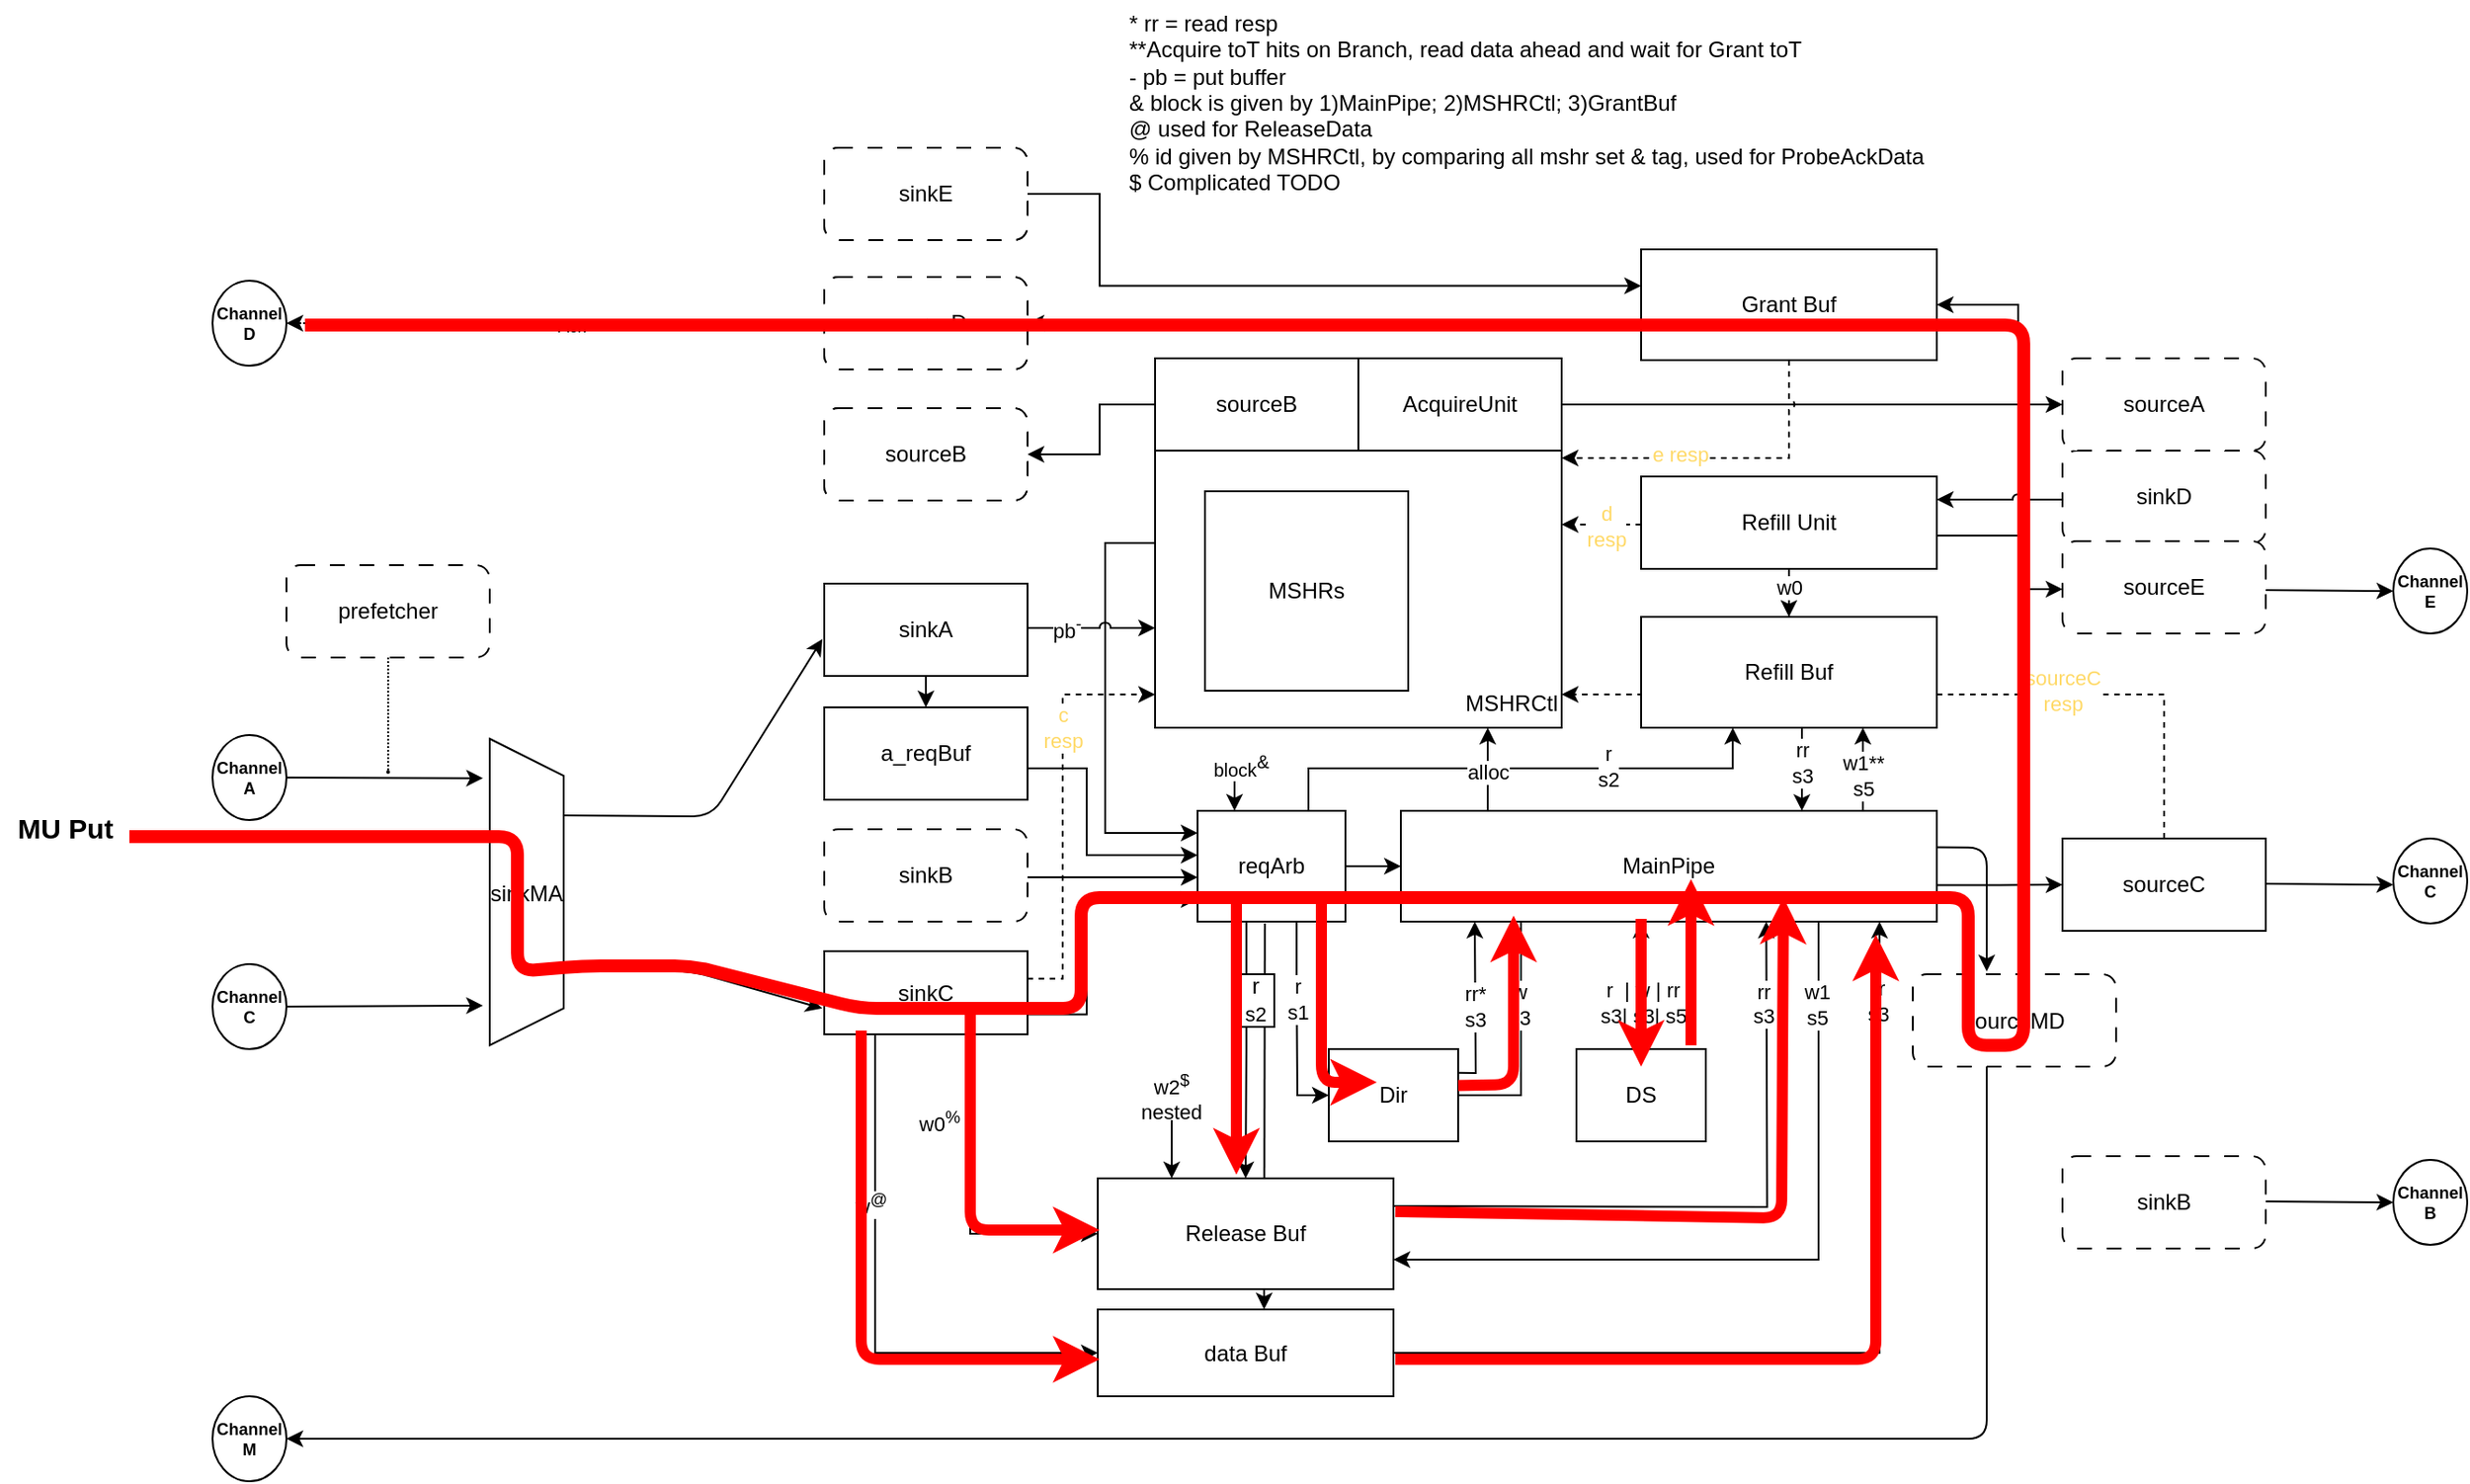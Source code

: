 <mxfile>
    <diagram id="HlGx-swqbu9TsWtugAFH" name="Page-2">
        <mxGraphModel dx="2457" dy="1115" grid="1" gridSize="10" guides="1" tooltips="1" connect="1" arrows="1" fold="1" page="1" pageScale="1" pageWidth="1200" pageHeight="1920" math="0" shadow="0">
            <root>
                <mxCell id="0"/>
                <mxCell id="1" parent="0"/>
                <mxCell id="u4t8vOh4ehWGzWZB7BTO-1" style="edgeStyle=orthogonalEdgeStyle;rounded=0;orthogonalLoop=1;jettySize=auto;html=1;exitX=0.75;exitY=0;exitDx=0;exitDy=0;exitPerimeter=0;entryX=0.31;entryY=1;entryDx=0;entryDy=0;entryPerimeter=0;labelBackgroundColor=default;fontSize=11;fontColor=#000000;startArrow=none;startFill=0;endArrow=classic;endFill=1;jumpStyle=arc;movable=0;resizable=0;rotatable=0;deletable=0;editable=0;locked=1;connectable=0;" edge="1" parent="1" source="u4t8vOh4ehWGzWZB7BTO-28" target="u4t8vOh4ehWGzWZB7BTO-81">
                    <mxGeometry relative="1" as="geometry">
                        <Array as="points">
                            <mxPoint x="323" y="610"/>
                            <mxPoint x="553" y="610"/>
                        </Array>
                    </mxGeometry>
                </mxCell>
                <mxCell id="u4t8vOh4ehWGzWZB7BTO-2" value="r&lt;br&gt;s2" style="edgeLabel;html=1;align=center;verticalAlign=middle;resizable=0;points=[];fontSize=11;fontColor=#000000;movable=0;rotatable=0;deletable=0;editable=0;locked=1;connectable=0;" vertex="1" connectable="0" parent="u4t8vOh4ehWGzWZB7BTO-1">
                    <mxGeometry x="0.343" y="1" relative="1" as="geometry">
                        <mxPoint as="offset"/>
                    </mxGeometry>
                </mxCell>
                <mxCell id="u4t8vOh4ehWGzWZB7BTO-3" style="rounded=0;orthogonalLoop=1;jettySize=auto;html=1;exitX=1;exitY=0.5;exitDx=0;exitDy=0;entryX=0;entryY=0.5;entryDx=0;entryDy=0;fontSize=11;fontColor=#000000;startArrow=none;startFill=0;endArrow=classic;endFill=1;elbow=vertical;jumpStyle=arc;movable=0;resizable=0;rotatable=0;deletable=0;editable=0;locked=1;connectable=0;" edge="1" parent="1" source="u4t8vOh4ehWGzWZB7BTO-12" target="u4t8vOh4ehWGzWZB7BTO-65">
                    <mxGeometry relative="1" as="geometry">
                        <mxPoint x="483" y="432.524" as="sourcePoint"/>
                    </mxGeometry>
                </mxCell>
                <mxCell id="u4t8vOh4ehWGzWZB7BTO-4" style="edgeStyle=orthogonalEdgeStyle;rounded=0;orthogonalLoop=1;jettySize=auto;html=1;exitX=1;exitY=0.5;exitDx=0;exitDy=0;entryX=0.308;entryY=1;entryDx=0;entryDy=0;entryPerimeter=0;startArrow=classic;startFill=1;endArrow=none;endFill=0;fontColor=#000000;movable=0;resizable=0;rotatable=0;deletable=0;editable=0;locked=1;connectable=0;" edge="1" parent="1">
                    <mxGeometry relative="1" as="geometry">
                        <Array as="points">
                            <mxPoint x="438" y="787"/>
                        </Array>
                        <mxPoint x="389" y="787" as="sourcePoint"/>
                        <mxPoint x="447.32" y="693" as="targetPoint"/>
                    </mxGeometry>
                </mxCell>
                <mxCell id="u4t8vOh4ehWGzWZB7BTO-5" value="w&lt;br&gt;s3" style="edgeLabel;html=1;align=center;verticalAlign=middle;resizable=0;points=[];fontSize=11;fontColor=#000000;movable=0;rotatable=0;deletable=0;editable=0;locked=1;connectable=0;" vertex="1" connectable="0" parent="u4t8vOh4ehWGzWZB7BTO-4">
                    <mxGeometry x="0.396" y="1" relative="1" as="geometry">
                        <mxPoint y="8" as="offset"/>
                    </mxGeometry>
                </mxCell>
                <mxCell id="u4t8vOh4ehWGzWZB7BTO-6" style="edgeStyle=elbowEdgeStyle;orthogonalLoop=1;jettySize=auto;html=1;entryX=0;entryY=0.2;entryDx=0;entryDy=0;entryPerimeter=0;fontSize=11;fontColor=#000000;startArrow=none;startFill=0;endArrow=classic;endFill=1;rounded=0;movable=0;resizable=0;rotatable=0;deletable=0;editable=0;locked=1;connectable=0;" edge="1" parent="1" source="u4t8vOh4ehWGzWZB7BTO-9" target="u4t8vOh4ehWGzWZB7BTO-28">
                    <mxGeometry relative="1" as="geometry">
                        <Array as="points">
                            <mxPoint x="213" y="590"/>
                            <mxPoint x="193" y="620"/>
                            <mxPoint x="203" y="620"/>
                            <mxPoint x="193" y="600"/>
                        </Array>
                    </mxGeometry>
                </mxCell>
                <mxCell id="u4t8vOh4ehWGzWZB7BTO-7" value="" style="group;movable=0;resizable=0;rotatable=0;deletable=0;editable=0;locked=1;connectable=0;" vertex="1" connectable="0" parent="1">
                    <mxGeometry x="240" y="388" width="220" height="200" as="geometry"/>
                </mxCell>
                <mxCell id="u4t8vOh4ehWGzWZB7BTO-8" value="" style="group;movable=0;resizable=0;rotatable=0;deletable=0;editable=0;locked=1;connectable=0;" vertex="1" connectable="0" parent="u4t8vOh4ehWGzWZB7BTO-7">
                    <mxGeometry width="220" height="200" as="geometry"/>
                </mxCell>
                <mxCell id="u4t8vOh4ehWGzWZB7BTO-9" value="&lt;br&gt;&lt;br&gt;&lt;br&gt;&lt;br&gt;&lt;br&gt;&lt;br&gt;&lt;br&gt;&lt;br&gt;&lt;br&gt;&lt;br&gt;&lt;br&gt;&lt;br&gt;MSHRCtl" style="rounded=0;whiteSpace=wrap;html=1;points=[[0,0,0,0,0],[0,0.09,0,0,0],[0,0.18,0,0,0],[0,0.25,0,0,0],[0,0.27,0,0,0],[0,0.36,0,0,0],[0,0.45,0,0,0],[0,0.5,0,0,0],[0,0.55,0,0,0],[0,0.64,0,0,0],[0,0.73,0,0,0],[0,0.75,0,0,0],[0,0.82,0,0,0],[0,0.91,0,0,0],[0,1,0,0,0],[0.09,0,0,0,0],[0.09,1,0,0,0],[0.18,0,0,0,0],[0.18,1,0,0,0],[0.25,0,0,0,0],[0.25,1,0,0,0],[0.27,0,0,0,0],[0.27,1,0,0,0],[0.36,0,0,0,0],[0.36,1,0,0,0],[0.45,0,0,0,0],[0.45,1,0,0,0],[0.5,0,0,0,0],[0.5,1,0,0,0],[0.55,0,0,0,0],[0.55,1,0,0,0],[0.64,0,0,0,0],[0.64,1,0,0,0],[0.73,0,0,0,0],[0.73,1,0,0,0],[0.75,0,0,0,0],[0.75,1,0,0,0],[0.82,0,0,0,0],[0.82,1,0,0,0],[0.91,0,0,0,0],[0.91,1,0,0,0],[1,0,0,0,0],[1,0.09,0,0,0],[1,0.18,0,0,0],[1,0.25,0,0,0],[1,0.27,0,0,0],[1,0.36,0,0,0],[1,0.45,0,0,0],[1,0.5,0,0,0],[1,0.55,0,0,0],[1,0.64,0,0,0],[1,0.73,0,0,0],[1,0.75,0,0,0],[1,0.82,0,0,0],[1,0.91,0,0,0],[1,1,0,0,0]];align=right;fontColor=#000000;movable=0;resizable=0;rotatable=0;deletable=0;editable=0;locked=1;connectable=0;" vertex="1" parent="u4t8vOh4ehWGzWZB7BTO-8">
                    <mxGeometry width="220" height="200" as="geometry"/>
                </mxCell>
                <mxCell id="u4t8vOh4ehWGzWZB7BTO-10" value="MSHRs" style="rounded=0;whiteSpace=wrap;html=1;movable=0;resizable=0;rotatable=0;deletable=0;editable=0;locked=1;connectable=0;" vertex="1" parent="u4t8vOh4ehWGzWZB7BTO-8">
                    <mxGeometry x="27" y="72" width="110" height="108" as="geometry"/>
                </mxCell>
                <mxCell id="u4t8vOh4ehWGzWZB7BTO-11" value="sourceB" style="rounded=0;whiteSpace=wrap;html=1;movable=0;resizable=0;rotatable=0;deletable=0;editable=0;locked=1;connectable=0;" vertex="1" parent="u4t8vOh4ehWGzWZB7BTO-7">
                    <mxGeometry width="110" height="50" as="geometry"/>
                </mxCell>
                <mxCell id="u4t8vOh4ehWGzWZB7BTO-12" value="AcquireUnit" style="rounded=0;whiteSpace=wrap;html=1;movable=0;resizable=0;rotatable=0;deletable=0;editable=0;locked=1;connectable=0;" vertex="1" parent="u4t8vOh4ehWGzWZB7BTO-7">
                    <mxGeometry x="110" width="110" height="50" as="geometry"/>
                </mxCell>
                <mxCell id="u4t8vOh4ehWGzWZB7BTO-13" style="edgeStyle=orthogonalEdgeStyle;rounded=0;orthogonalLoop=1;jettySize=auto;html=1;exitX=0.5;exitY=1;exitDx=0;exitDy=0;fontColor=#000000;movable=0;resizable=0;rotatable=0;deletable=0;editable=0;locked=1;connectable=0;" edge="1" parent="1">
                    <mxGeometry relative="1" as="geometry">
                        <mxPoint x="151.0" y="767" as="sourcePoint"/>
                        <mxPoint x="151.0" y="767" as="targetPoint"/>
                    </mxGeometry>
                </mxCell>
                <mxCell id="u4t8vOh4ehWGzWZB7BTO-14" style="edgeStyle=orthogonalEdgeStyle;rounded=0;orthogonalLoop=1;jettySize=auto;html=1;exitX=1;exitY=0.76;exitDx=0;exitDy=0;entryX=0;entryY=0.8;entryDx=0;entryDy=0;startArrow=none;startFill=0;endArrow=classic;endFill=1;entryPerimeter=0;fontColor=#000000;exitPerimeter=0;movable=0;resizable=0;rotatable=0;deletable=0;editable=0;locked=1;connectable=0;" edge="1" parent="1" source="u4t8vOh4ehWGzWZB7BTO-21" target="u4t8vOh4ehWGzWZB7BTO-28">
                    <mxGeometry relative="1" as="geometry">
                        <Array as="points">
                            <mxPoint x="203" y="743"/>
                            <mxPoint x="203" y="681"/>
                        </Array>
                    </mxGeometry>
                </mxCell>
                <mxCell id="u4t8vOh4ehWGzWZB7BTO-15" style="edgeStyle=orthogonalEdgeStyle;rounded=0;orthogonalLoop=1;jettySize=auto;html=1;entryX=0;entryY=0.5;entryDx=0;entryDy=0;fontSize=11;startArrow=none;startFill=0;endArrow=classic;endFill=1;exitX=0.75;exitY=1;exitDx=0;exitDy=0;fontColor=#000000;exitPerimeter=0;movable=0;resizable=0;rotatable=0;deletable=0;editable=0;locked=1;connectable=0;" edge="1" parent="1" source="u4t8vOh4ehWGzWZB7BTO-21" target="u4t8vOh4ehWGzWZB7BTO-97">
                    <mxGeometry relative="1" as="geometry">
                        <Array as="points">
                            <mxPoint x="140" y="754"/>
                            <mxPoint x="140" y="862"/>
                        </Array>
                    </mxGeometry>
                </mxCell>
                <mxCell id="u4t8vOh4ehWGzWZB7BTO-16" value="w0&lt;sup&gt;%&lt;/sup&gt;" style="edgeLabel;html=1;align=center;verticalAlign=middle;resizable=0;points=[];fontSize=11;fontColor=#000000;movable=0;rotatable=0;deletable=0;editable=0;locked=1;connectable=0;" vertex="1" connectable="0" parent="u4t8vOh4ehWGzWZB7BTO-15">
                    <mxGeometry x="0.389" y="-1" relative="1" as="geometry">
                        <mxPoint x="-31" y="-62" as="offset"/>
                    </mxGeometry>
                </mxCell>
                <mxCell id="u4t8vOh4ehWGzWZB7BTO-17" style="edgeStyle=orthogonalEdgeStyle;rounded=0;orthogonalLoop=1;jettySize=auto;elbow=vertical;html=1;entryX=0;entryY=0.91;entryDx=0;entryDy=0;entryPerimeter=0;labelBackgroundColor=default;fontSize=11;fontColor=#FFD966;startArrow=none;startFill=0;endArrow=classic;endFill=1;exitX=1;exitY=0.33;exitDx=0;exitDy=0;exitPerimeter=0;dashed=1;movable=0;resizable=0;rotatable=0;deletable=0;editable=0;locked=1;connectable=0;" edge="1" parent="1" source="u4t8vOh4ehWGzWZB7BTO-21" target="u4t8vOh4ehWGzWZB7BTO-9">
                    <mxGeometry relative="1" as="geometry">
                        <Array as="points">
                            <mxPoint x="190" y="724"/>
                            <mxPoint x="190" y="570"/>
                        </Array>
                    </mxGeometry>
                </mxCell>
                <mxCell id="u4t8vOh4ehWGzWZB7BTO-18" value="c&lt;br&gt;resp" style="edgeLabel;html=1;align=center;verticalAlign=middle;resizable=0;points=[];fontSize=11;fontColor=#FFD966;movable=0;rotatable=0;deletable=0;editable=0;locked=1;connectable=0;" vertex="1" connectable="0" parent="u4t8vOh4ehWGzWZB7BTO-17">
                    <mxGeometry x="0.82" relative="1" as="geometry">
                        <mxPoint x="-30" y="18" as="offset"/>
                    </mxGeometry>
                </mxCell>
                <mxCell id="u4t8vOh4ehWGzWZB7BTO-19" style="edgeStyle=orthogonalEdgeStyle;rounded=0;orthogonalLoop=1;jettySize=auto;html=1;exitX=0.25;exitY=1;exitDx=0;exitDy=0;exitPerimeter=0;entryX=0;entryY=0.5;entryDx=0;entryDy=0;strokeWidth=1;fontColor=#97D077;startArrow=none;startFill=0;endArrow=classic;endFill=1;startSize=6;endSize=6;movable=0;resizable=0;rotatable=0;deletable=0;editable=0;locked=1;connectable=0;" edge="1" parent="1" source="u4t8vOh4ehWGzWZB7BTO-21" target="u4t8vOh4ehWGzWZB7BTO-94">
                    <mxGeometry relative="1" as="geometry"/>
                </mxCell>
                <mxCell id="u4t8vOh4ehWGzWZB7BTO-20" value="&lt;font color=&quot;#000000&quot;&gt;w&lt;sup&gt;@&lt;/sup&gt;&lt;/font&gt;" style="edgeLabel;html=1;align=center;verticalAlign=middle;resizable=0;points=[];fontColor=#97D077;movable=0;rotatable=0;deletable=0;editable=0;locked=1;connectable=0;" vertex="1" connectable="0" parent="u4t8vOh4ehWGzWZB7BTO-19">
                    <mxGeometry x="-0.306" y="-3" relative="1" as="geometry">
                        <mxPoint y="-10" as="offset"/>
                    </mxGeometry>
                </mxCell>
                <mxCell id="u4t8vOh4ehWGzWZB7BTO-21" value="sinkC" style="rounded=0;whiteSpace=wrap;html=1;points=[[0,0,0,0,0],[0,0.24,0,0,0],[0,0.51,0,0,0],[0,0.76,0,0,0],[0,1,0,0,0],[0.25,0,0,0,0],[0.25,1,0,0,0],[0.5,0,0,0,0],[0.5,1,0,0,0],[0.75,0,0,0,0],[0.75,1,0,0,0],[1,0,0,0,0],[1,0.24,0,0,0],[1,0.33,0,0,0],[1,0.51,0,0,0],[1,0.67,0,0,0],[1,0.76,0,0,0],[1,1,0,0,0]];movable=0;resizable=0;rotatable=0;deletable=0;editable=0;locked=1;connectable=0;" vertex="1" parent="1">
                    <mxGeometry x="61" y="709" width="110" height="45" as="geometry"/>
                </mxCell>
                <mxCell id="u4t8vOh4ehWGzWZB7BTO-22" style="edgeStyle=orthogonalEdgeStyle;rounded=0;orthogonalLoop=1;jettySize=auto;html=1;exitX=1;exitY=0.5;exitDx=0;exitDy=0;entryX=0;entryY=0.4;entryDx=0;entryDy=0;entryPerimeter=0;fontSize=11;fontColor=#000000;startArrow=none;startFill=0;endArrow=classic;endFill=1;movable=0;resizable=0;rotatable=0;deletable=0;editable=0;locked=1;connectable=0;" edge="1" parent="1" source="u4t8vOh4ehWGzWZB7BTO-23" target="u4t8vOh4ehWGzWZB7BTO-28">
                    <mxGeometry relative="1" as="geometry">
                        <Array as="points">
                            <mxPoint x="203" y="610"/>
                            <mxPoint x="203" y="657"/>
                        </Array>
                    </mxGeometry>
                </mxCell>
                <mxCell id="u4t8vOh4ehWGzWZB7BTO-23" value="a_reqBuf" style="rounded=0;whiteSpace=wrap;html=1;movable=0;resizable=0;rotatable=0;deletable=0;editable=0;locked=1;connectable=0;" vertex="1" parent="1">
                    <mxGeometry x="61" y="577" width="110" height="50" as="geometry"/>
                </mxCell>
                <mxCell id="u4t8vOh4ehWGzWZB7BTO-24" style="edgeStyle=orthogonalEdgeStyle;rounded=0;orthogonalLoop=1;jettySize=auto;html=1;exitX=0.67;exitY=1;exitDx=0;exitDy=0;entryX=0;entryY=0.5;entryDx=0;entryDy=0;exitPerimeter=0;fontColor=#000000;movable=0;resizable=0;rotatable=0;deletable=0;editable=0;locked=1;connectable=0;" edge="1" parent="1" source="u4t8vOh4ehWGzWZB7BTO-28" target="u4t8vOh4ehWGzWZB7BTO-40">
                    <mxGeometry relative="1" as="geometry">
                        <Array as="points">
                            <mxPoint x="317" y="727"/>
                            <mxPoint x="317" y="787"/>
                        </Array>
                    </mxGeometry>
                </mxCell>
                <mxCell id="u4t8vOh4ehWGzWZB7BTO-25" value="r&lt;br&gt;s1" style="edgeLabel;html=1;align=center;verticalAlign=middle;resizable=0;points=[];fontSize=11;fontColor=#000000;movable=0;rotatable=0;deletable=0;editable=0;locked=1;connectable=0;" vertex="1" connectable="0" parent="u4t8vOh4ehWGzWZB7BTO-24">
                    <mxGeometry x="-0.471" y="-2" relative="1" as="geometry">
                        <mxPoint x="2" y="12" as="offset"/>
                    </mxGeometry>
                </mxCell>
                <mxCell id="u4t8vOh4ehWGzWZB7BTO-26" style="edgeStyle=orthogonalEdgeStyle;rounded=0;orthogonalLoop=1;jettySize=auto;html=1;exitX=1;exitY=0.5;exitDx=0;exitDy=0;entryX=0;entryY=0.5;entryDx=0;entryDy=0;startArrow=none;startFill=0;endArrow=classic;endFill=1;fontColor=#000000;movable=0;resizable=0;rotatable=0;deletable=0;editable=0;locked=1;connectable=0;" edge="1" parent="1" source="u4t8vOh4ehWGzWZB7BTO-28" target="u4t8vOh4ehWGzWZB7BTO-90">
                    <mxGeometry relative="1" as="geometry"/>
                </mxCell>
                <mxCell id="u4t8vOh4ehWGzWZB7BTO-27" style="edgeStyle=orthogonalEdgeStyle;rounded=0;orthogonalLoop=1;jettySize=auto;html=1;exitX=0.33;exitY=1;exitDx=0;exitDy=0;exitPerimeter=0;fontSize=11;fontColor=#000000;startArrow=none;startFill=0;endArrow=classic;endFill=1;movable=0;resizable=0;rotatable=0;deletable=0;editable=0;locked=1;connectable=0;" edge="1" parent="1" source="u4t8vOh4ehWGzWZB7BTO-28" target="u4t8vOh4ehWGzWZB7BTO-97">
                    <mxGeometry relative="1" as="geometry"/>
                </mxCell>
                <mxCell id="u4t8vOh4ehWGzWZB7BTO-28" value="reqArb" style="rounded=0;whiteSpace=wrap;html=1;points=[[0,0,0,0,0],[0,0.2,0,0,0],[0,0.4,0,0,0],[0,0.6,0,0,0],[0,0.8,0,0,0],[0,1,0,0,0],[0.25,0,0,0,0],[0.33,1,0,0,0],[0.5,0,0,0,0],[0.67,1,0,0,0],[0.75,0,0,0,0],[1,0,0,0,0],[1,0.25,0,0,0],[1,0.5,0,0,0],[1,0.75,0,0,0],[1,1,0,0,0]];movable=0;resizable=0;rotatable=0;deletable=0;editable=0;locked=1;connectable=0;" vertex="1" parent="1">
                    <mxGeometry x="263" y="633" width="80" height="60" as="geometry"/>
                </mxCell>
                <mxCell id="u4t8vOh4ehWGzWZB7BTO-29" style="edgeStyle=orthogonalEdgeStyle;rounded=0;orthogonalLoop=1;jettySize=auto;html=1;exitX=1;exitY=0.67;exitDx=0;exitDy=0;startArrow=none;startFill=0;endArrow=classic;endFill=1;exitPerimeter=0;fontColor=#000000;movable=0;resizable=0;rotatable=0;deletable=0;editable=0;locked=1;connectable=0;" edge="1" parent="1" source="u4t8vOh4ehWGzWZB7BTO-90" target="u4t8vOh4ehWGzWZB7BTO-43">
                    <mxGeometry relative="1" as="geometry"/>
                </mxCell>
                <mxCell id="u4t8vOh4ehWGzWZB7BTO-30" style="edgeStyle=elbowEdgeStyle;rounded=0;orthogonalLoop=1;jettySize=auto;html=1;exitX=0.91;exitY=0;exitDx=0;exitDy=0;exitPerimeter=0;entryX=0.75;entryY=1;entryDx=0;entryDy=0;entryPerimeter=0;fontSize=11;fontColor=#000000;startArrow=none;startFill=0;endArrow=classic;endFill=1;movable=0;resizable=0;rotatable=0;deletable=0;editable=0;locked=1;connectable=0;" edge="1" parent="1" source="u4t8vOh4ehWGzWZB7BTO-90" target="u4t8vOh4ehWGzWZB7BTO-81">
                    <mxGeometry relative="1" as="geometry">
                        <Array as="points">
                            <mxPoint x="623" y="590"/>
                            <mxPoint x="626" y="590"/>
                            <mxPoint x="623" y="610"/>
                        </Array>
                    </mxGeometry>
                </mxCell>
                <mxCell id="u4t8vOh4ehWGzWZB7BTO-31" value="w1**&lt;br&gt;s5" style="edgeLabel;html=1;align=center;verticalAlign=middle;resizable=0;points=[];fontSize=11;fontColor=#000000;movable=0;rotatable=0;deletable=0;editable=0;locked=1;connectable=0;" vertex="1" connectable="0" parent="u4t8vOh4ehWGzWZB7BTO-30">
                    <mxGeometry x="0.252" relative="1" as="geometry">
                        <mxPoint y="4" as="offset"/>
                    </mxGeometry>
                </mxCell>
                <mxCell id="u4t8vOh4ehWGzWZB7BTO-32" style="edgeStyle=elbowEdgeStyle;rounded=0;orthogonalLoop=1;jettySize=auto;html=1;entryX=1;entryY=0.5;entryDx=0;entryDy=0;entryPerimeter=0;fontSize=11;fontColor=#000000;startArrow=none;startFill=0;endArrow=classic;endFill=1;jumpStyle=arc;movable=0;resizable=0;rotatable=0;deletable=0;editable=0;locked=1;connectable=0;" edge="1" parent="1" target="u4t8vOh4ehWGzWZB7BTO-50">
                    <mxGeometry relative="1" as="geometry">
                        <Array as="points">
                            <mxPoint x="707" y="540"/>
                        </Array>
                        <mxPoint x="707" y="720" as="sourcePoint"/>
                        <mxPoint x="677" y="359.0" as="targetPoint"/>
                    </mxGeometry>
                </mxCell>
                <mxCell id="u4t8vOh4ehWGzWZB7BTO-33" style="rounded=0;orthogonalLoop=1;jettySize=auto;html=1;exitX=0.18;exitY=0;exitDx=0;exitDy=0;exitPerimeter=0;entryX=0.82;entryY=1;entryDx=0;entryDy=0;entryPerimeter=0;fontSize=11;fontColor=#000000;startArrow=none;startFill=0;endArrow=classic;endFill=1;edgeStyle=elbowEdgeStyle;movable=0;resizable=0;rotatable=0;deletable=0;editable=0;locked=1;connectable=0;" edge="1" parent="1" source="u4t8vOh4ehWGzWZB7BTO-90" target="u4t8vOh4ehWGzWZB7BTO-9">
                    <mxGeometry relative="1" as="geometry">
                        <Array as="points">
                            <mxPoint x="420" y="610"/>
                            <mxPoint x="400" y="610"/>
                        </Array>
                    </mxGeometry>
                </mxCell>
                <mxCell id="u4t8vOh4ehWGzWZB7BTO-34" value="alloc" style="edgeLabel;html=1;align=center;verticalAlign=middle;resizable=0;points=[];fontSize=11;fontColor=#000000;movable=0;rotatable=0;deletable=0;editable=0;locked=1;connectable=0;" vertex="1" connectable="0" parent="u4t8vOh4ehWGzWZB7BTO-33">
                    <mxGeometry x="0.302" y="1" relative="1" as="geometry">
                        <mxPoint x="1" y="7" as="offset"/>
                    </mxGeometry>
                </mxCell>
                <mxCell id="u4t8vOh4ehWGzWZB7BTO-35" style="edgeStyle=orthogonalEdgeStyle;rounded=0;orthogonalLoop=1;jettySize=auto;html=1;exitX=0.5;exitY=0;exitDx=0;exitDy=0;entryX=0.5;entryY=1;entryDx=0;entryDy=0;startArrow=classic;startFill=1;fontColor=#000000;movable=0;resizable=0;rotatable=0;deletable=0;editable=0;locked=1;connectable=0;" edge="1" parent="1" source="u4t8vOh4ehWGzWZB7BTO-37">
                    <mxGeometry relative="1" as="geometry">
                        <mxPoint x="503" y="693" as="targetPoint"/>
                    </mxGeometry>
                </mxCell>
                <mxCell id="u4t8vOh4ehWGzWZB7BTO-36" value="&lt;div style=&quot;text-align: justify;&quot;&gt;&amp;nbsp;r&amp;nbsp; | w | rr&lt;/div&gt;s3| s3| s5" style="edgeLabel;html=1;align=center;verticalAlign=middle;resizable=0;points=[];fontSize=11;fontColor=#000000;movable=0;rotatable=0;deletable=0;editable=0;locked=1;connectable=0;" vertex="1" connectable="0" parent="u4t8vOh4ehWGzWZB7BTO-35">
                    <mxGeometry x="0.181" y="1" relative="1" as="geometry">
                        <mxPoint x="1" y="15" as="offset"/>
                    </mxGeometry>
                </mxCell>
                <mxCell id="u4t8vOh4ehWGzWZB7BTO-37" value="DS" style="rounded=0;whiteSpace=wrap;html=1;movable=0;resizable=0;rotatable=0;deletable=0;editable=0;locked=1;connectable=0;" vertex="1" parent="1">
                    <mxGeometry x="468" y="762" width="70" height="50" as="geometry"/>
                </mxCell>
                <mxCell id="u4t8vOh4ehWGzWZB7BTO-38" style="edgeStyle=orthogonalEdgeStyle;rounded=0;orthogonalLoop=1;jettySize=auto;html=1;exitX=1;exitY=0.25;exitDx=0;exitDy=0;entryX=0.25;entryY=1;entryDx=0;entryDy=0;startArrow=none;startFill=0;fontColor=#000000;movable=0;resizable=0;rotatable=0;deletable=0;editable=0;locked=1;connectable=0;" edge="1" parent="1">
                    <mxGeometry relative="1" as="geometry">
                        <mxPoint x="378" y="774.5" as="sourcePoint"/>
                        <mxPoint x="413" y="693" as="targetPoint"/>
                    </mxGeometry>
                </mxCell>
                <mxCell id="u4t8vOh4ehWGzWZB7BTO-39" value="rr*&lt;br&gt;s3" style="edgeLabel;html=1;align=center;verticalAlign=middle;resizable=0;points=[];fontSize=11;fontColor=#000000;movable=0;rotatable=0;deletable=0;editable=0;locked=1;connectable=0;" vertex="1" connectable="0" parent="u4t8vOh4ehWGzWZB7BTO-38">
                    <mxGeometry x="0.195" y="2" relative="1" as="geometry">
                        <mxPoint x="1" y="-2" as="offset"/>
                    </mxGeometry>
                </mxCell>
                <mxCell id="u4t8vOh4ehWGzWZB7BTO-40" value="Dir" style="rounded=0;whiteSpace=wrap;html=1;movable=0;resizable=0;rotatable=0;deletable=0;editable=0;locked=1;connectable=0;" vertex="1" parent="1">
                    <mxGeometry x="334" y="762" width="70" height="50" as="geometry"/>
                </mxCell>
                <mxCell id="u4t8vOh4ehWGzWZB7BTO-41" style="edgeStyle=orthogonalEdgeStyle;rounded=0;orthogonalLoop=1;jettySize=auto;html=1;entryX=1;entryY=0.91;entryDx=0;entryDy=0;entryPerimeter=0;labelBackgroundColor=default;fontSize=11;fontColor=#FFD966;startArrow=none;startFill=0;endArrow=classic;endFill=1;elbow=vertical;exitX=0.5;exitY=0;exitDx=0;exitDy=0;dashed=1;movable=0;resizable=0;rotatable=0;deletable=0;editable=0;locked=1;connectable=0;" edge="1" parent="1" source="u4t8vOh4ehWGzWZB7BTO-43" target="u4t8vOh4ehWGzWZB7BTO-9">
                    <mxGeometry relative="1" as="geometry"/>
                </mxCell>
                <mxCell id="u4t8vOh4ehWGzWZB7BTO-42" value="sourceC&lt;br&gt;resp" style="edgeLabel;html=1;align=center;verticalAlign=middle;resizable=0;points=[];fontSize=11;fontColor=#FFD966;movable=0;rotatable=0;deletable=0;editable=0;locked=1;connectable=0;" vertex="1" connectable="0" parent="u4t8vOh4ehWGzWZB7BTO-41">
                    <mxGeometry x="-0.322" y="1" relative="1" as="geometry">
                        <mxPoint x="4" y="-3" as="offset"/>
                    </mxGeometry>
                </mxCell>
                <mxCell id="u4t8vOh4ehWGzWZB7BTO-43" value="sourceC" style="rounded=0;whiteSpace=wrap;html=1;movable=0;resizable=0;rotatable=0;deletable=0;editable=0;locked=1;connectable=0;" vertex="1" parent="1">
                    <mxGeometry x="731" y="648" width="110" height="50" as="geometry"/>
                </mxCell>
                <mxCell id="u4t8vOh4ehWGzWZB7BTO-44" value="sourceD" style="rounded=1;whiteSpace=wrap;html=1;dashed=1;dashPattern=8 8;movable=0;resizable=0;rotatable=0;deletable=0;editable=0;locked=1;connectable=0;" vertex="1" parent="1">
                    <mxGeometry x="61" y="344" width="110" height="50" as="geometry"/>
                </mxCell>
                <mxCell id="u4t8vOh4ehWGzWZB7BTO-45" style="rounded=0;orthogonalLoop=1;jettySize=auto;html=1;exitX=1;exitY=0.25;exitDx=0;exitDy=0;entryX=0;entryY=0.5;entryDx=0;entryDy=0;startArrow=classic;startFill=1;endArrow=none;endFill=0;fontColor=#000000;jumpStyle=arc;edgeStyle=elbowEdgeStyle;movable=0;resizable=0;rotatable=0;deletable=0;editable=0;locked=1;connectable=0;" edge="1" parent="1" source="u4t8vOh4ehWGzWZB7BTO-78" target="u4t8vOh4ehWGzWZB7BTO-56">
                    <mxGeometry relative="1" as="geometry">
                        <Array as="points">
                            <mxPoint x="731" y="460"/>
                            <mxPoint x="720" y="460"/>
                        </Array>
                    </mxGeometry>
                </mxCell>
                <mxCell id="u4t8vOh4ehWGzWZB7BTO-46" style="edgeStyle=elbowEdgeStyle;rounded=0;orthogonalLoop=1;jettySize=auto;html=1;entryX=0.5;entryY=0;entryDx=0;entryDy=0;fontSize=11;fontColor=#000000;startArrow=none;startFill=0;endArrow=classic;endFill=1;entryPerimeter=0;labelBackgroundColor=default;movable=0;resizable=0;rotatable=0;deletable=0;editable=0;locked=1;connectable=0;" edge="1" parent="1" source="u4t8vOh4ehWGzWZB7BTO-78" target="u4t8vOh4ehWGzWZB7BTO-81">
                    <mxGeometry relative="1" as="geometry"/>
                </mxCell>
                <mxCell id="u4t8vOh4ehWGzWZB7BTO-47" style="edgeStyle=elbowEdgeStyle;rounded=0;orthogonalLoop=1;jettySize=auto;elbow=vertical;html=1;entryX=1;entryY=0.5;entryDx=0;entryDy=0;labelBackgroundColor=default;fontSize=11;fontColor=#000000;startArrow=none;startFill=0;endArrow=classic;endFill=1;exitX=0;exitY=0.67;exitDx=0;exitDy=0;exitPerimeter=0;movable=0;resizable=0;rotatable=0;deletable=0;editable=0;locked=1;connectable=0;" edge="1" parent="1" source="u4t8vOh4ehWGzWZB7BTO-50" target="u4t8vOh4ehWGzWZB7BTO-44">
                    <mxGeometry relative="1" as="geometry">
                        <Array as="points">
                            <mxPoint x="340" y="369"/>
                            <mxPoint x="490" y="379"/>
                            <mxPoint x="490" y="384"/>
                        </Array>
                    </mxGeometry>
                </mxCell>
                <mxCell id="u4t8vOh4ehWGzWZB7BTO-48" style="edgeStyle=elbowEdgeStyle;rounded=0;orthogonalLoop=1;jettySize=auto;elbow=vertical;html=1;exitX=0.5;exitY=1;exitDx=0;exitDy=0;exitPerimeter=0;entryX=1;entryY=0.27;entryDx=0;entryDy=0;entryPerimeter=0;labelBackgroundColor=default;fontSize=11;fontColor=#FFD966;startArrow=none;startFill=0;endArrow=classic;endFill=1;dashed=1;jumpStyle=arc;movable=0;resizable=0;rotatable=0;deletable=0;editable=0;locked=1;connectable=0;" edge="1" parent="1" source="u4t8vOh4ehWGzWZB7BTO-50" target="u4t8vOh4ehWGzWZB7BTO-9">
                    <mxGeometry relative="1" as="geometry">
                        <Array as="points">
                            <mxPoint x="520" y="442"/>
                        </Array>
                    </mxGeometry>
                </mxCell>
                <mxCell id="u4t8vOh4ehWGzWZB7BTO-49" value="e resp" style="edgeLabel;html=1;align=center;verticalAlign=middle;resizable=0;points=[];fontSize=11;fontColor=#FFD966;movable=0;rotatable=0;deletable=0;editable=0;locked=1;connectable=0;" vertex="1" connectable="0" parent="u4t8vOh4ehWGzWZB7BTO-48">
                    <mxGeometry x="0.322" y="2" relative="1" as="geometry">
                        <mxPoint x="4" y="-4" as="offset"/>
                    </mxGeometry>
                </mxCell>
                <mxCell id="u4t8vOh4ehWGzWZB7BTO-50" value="Grant Buf" style="rounded=0;whiteSpace=wrap;html=1;points=[[0,0,0,0,0],[0,0.25,0,0,0],[0,0.33,0,0,0],[0,0.5,0,0,0],[0,0.67,0,0,0],[0,0.75,0,0,0],[0,1,0,0,0],[0.25,0,0,0,0],[0.25,1,0,0,0],[0.5,0,0,0,0],[0.5,1,0,0,0],[0.75,0,0,0,0],[0.75,1,0,0,0],[1,0,0,0,0],[1,0.25,0,0,0],[1,0.5,0,0,0],[1,0.75,0,0,0],[1,1,0,0,0]];movable=0;resizable=0;rotatable=0;deletable=0;editable=0;locked=1;connectable=0;" vertex="1" parent="1">
                    <mxGeometry x="503" y="329" width="160" height="60" as="geometry"/>
                </mxCell>
                <mxCell id="u4t8vOh4ehWGzWZB7BTO-51" style="edgeStyle=orthogonalEdgeStyle;rounded=0;orthogonalLoop=1;jettySize=auto;html=1;exitX=1;exitY=0.25;exitDx=0;exitDy=0;fontSize=11;startArrow=none;startFill=0;endArrow=classic;endFill=1;entryX=0.73;entryY=1;entryDx=0;entryDy=0;entryPerimeter=0;fontColor=#000000;movable=0;resizable=0;rotatable=0;deletable=0;editable=0;locked=1;connectable=0;" edge="1" parent="1">
                    <mxGeometry relative="1" as="geometry">
                        <mxPoint x="570.7" y="693" as="targetPoint"/>
                        <mxPoint x="355" y="847" as="sourcePoint"/>
                    </mxGeometry>
                </mxCell>
                <mxCell id="u4t8vOh4ehWGzWZB7BTO-52" style="edgeStyle=orthogonalEdgeStyle;rounded=0;orthogonalLoop=1;jettySize=auto;elbow=vertical;html=1;exitX=1;exitY=0.5;exitDx=0;exitDy=0;entryX=0;entryY=0.33;entryDx=0;entryDy=0;entryPerimeter=0;labelBackgroundColor=default;fontSize=11;fontColor=#000000;startArrow=none;startFill=0;endArrow=classic;endFill=1;movable=0;resizable=0;rotatable=0;deletable=0;editable=0;locked=1;connectable=0;" edge="1" parent="1" source="u4t8vOh4ehWGzWZB7BTO-53" target="u4t8vOh4ehWGzWZB7BTO-50">
                    <mxGeometry relative="1" as="geometry">
                        <Array as="points">
                            <mxPoint x="210" y="299"/>
                            <mxPoint x="210" y="349"/>
                        </Array>
                    </mxGeometry>
                </mxCell>
                <mxCell id="u4t8vOh4ehWGzWZB7BTO-53" value="sinke" style="rounded=1;whiteSpace=wrap;html=1;dashed=1;dashPattern=8 8;movable=0;resizable=0;rotatable=0;deletable=0;editable=0;locked=1;connectable=0;" vertex="1" parent="1">
                    <mxGeometry x="61" y="274" width="110" height="50" as="geometry"/>
                </mxCell>
                <mxCell id="u4t8vOh4ehWGzWZB7BTO-54" style="edgeStyle=none;html=1;exitX=0.5;exitY=1;exitDx=0;exitDy=0;dashed=1;dashPattern=1 1;endArrow=oval;endFill=1;endSize=1;movable=0;resizable=0;rotatable=0;deletable=0;editable=0;locked=1;connectable=0;" edge="1" parent="1" source="u4t8vOh4ehWGzWZB7BTO-55">
                    <mxGeometry relative="1" as="geometry">
                        <mxPoint x="-175" y="612" as="targetPoint"/>
                    </mxGeometry>
                </mxCell>
                <mxCell id="u4t8vOh4ehWGzWZB7BTO-55" value="prefetcher" style="rounded=1;whiteSpace=wrap;html=1;dashed=1;dashPattern=8 8;movable=0;resizable=0;rotatable=0;deletable=0;editable=0;locked=1;connectable=0;" vertex="1" parent="1">
                    <mxGeometry x="-230" y="500" width="110" height="50" as="geometry"/>
                </mxCell>
                <mxCell id="u4t8vOh4ehWGzWZB7BTO-56" value="sinkD" style="rounded=1;whiteSpace=wrap;html=1;dashed=1;dashPattern=8 8;movable=0;resizable=0;rotatable=0;deletable=0;editable=0;locked=1;connectable=0;" vertex="1" parent="1">
                    <mxGeometry x="731" y="438" width="110" height="50" as="geometry"/>
                </mxCell>
                <mxCell id="u4t8vOh4ehWGzWZB7BTO-57" style="rounded=0;orthogonalLoop=1;jettySize=auto;html=1;exitX=0.56;exitY=1;exitDx=0;exitDy=0;exitPerimeter=0;fontSize=11;fontColor=#000000;startArrow=none;startFill=0;endArrow=classic;endFill=1;edgeStyle=elbowEdgeStyle;entryX=0.749;entryY=0.001;entryDx=0;entryDy=0;entryPerimeter=0;movable=0;resizable=0;rotatable=0;deletable=0;editable=0;locked=1;connectable=0;" edge="1" parent="1" source="u4t8vOh4ehWGzWZB7BTO-81" target="u4t8vOh4ehWGzWZB7BTO-90">
                    <mxGeometry relative="1" as="geometry">
                        <Array as="points">
                            <mxPoint x="590" y="600"/>
                        </Array>
                        <mxPoint x="590" y="630" as="targetPoint"/>
                    </mxGeometry>
                </mxCell>
                <mxCell id="u4t8vOh4ehWGzWZB7BTO-58" value="rr&lt;br&gt;s3" style="edgeLabel;html=1;align=center;verticalAlign=middle;resizable=0;points=[];fontSize=11;fontColor=#000000;movable=0;rotatable=0;deletable=0;editable=0;locked=1;connectable=0;" vertex="1" connectable="0" parent="u4t8vOh4ehWGzWZB7BTO-57">
                    <mxGeometry x="0.177" y="1" relative="1" as="geometry">
                        <mxPoint x="-1" y="-7" as="offset"/>
                    </mxGeometry>
                </mxCell>
                <mxCell id="u4t8vOh4ehWGzWZB7BTO-59" style="edgeStyle=elbowEdgeStyle;rounded=0;orthogonalLoop=1;jettySize=auto;html=1;entryX=0.5;entryY=0;entryDx=0;entryDy=0;fontSize=11;fontColor=#000000;startArrow=none;startFill=0;endArrow=classic;endFill=1;movable=0;resizable=0;rotatable=0;deletable=0;editable=0;locked=1;connectable=0;" edge="1" parent="1" source="u4t8vOh4ehWGzWZB7BTO-62" target="u4t8vOh4ehWGzWZB7BTO-23">
                    <mxGeometry relative="1" as="geometry"/>
                </mxCell>
                <mxCell id="u4t8vOh4ehWGzWZB7BTO-60" style="edgeStyle=elbowEdgeStyle;rounded=0;orthogonalLoop=1;jettySize=auto;html=1;exitX=1;exitY=0.75;exitDx=0;exitDy=0;entryX=0;entryY=0.73;entryDx=0;entryDy=0;entryPerimeter=0;labelBackgroundColor=default;fontSize=11;fontColor=#000000;startArrow=none;startFill=0;endArrow=classic;endFill=1;elbow=vertical;jumpStyle=arc;movable=0;resizable=0;rotatable=0;deletable=0;editable=0;locked=1;connectable=0;" edge="1" parent="1" source="u4t8vOh4ehWGzWZB7BTO-62" target="u4t8vOh4ehWGzWZB7BTO-9">
                    <mxGeometry relative="1" as="geometry">
                        <Array as="points">
                            <mxPoint x="220" y="534"/>
                        </Array>
                    </mxGeometry>
                </mxCell>
                <mxCell id="u4t8vOh4ehWGzWZB7BTO-61" value="pb&lt;sup&gt;-&lt;/sup&gt;" style="edgeLabel;html=1;align=center;verticalAlign=middle;resizable=0;points=[];fontSize=11;fontColor=#000000;movable=0;rotatable=0;deletable=0;editable=0;locked=1;connectable=0;" vertex="1" connectable="0" parent="u4t8vOh4ehWGzWZB7BTO-60">
                    <mxGeometry x="-0.16" relative="1" as="geometry">
                        <mxPoint as="offset"/>
                    </mxGeometry>
                </mxCell>
                <mxCell id="u4t8vOh4ehWGzWZB7BTO-62" value="sinkA" style="rounded=0;whiteSpace=wrap;html=1;movable=0;resizable=0;rotatable=0;deletable=0;editable=0;locked=1;connectable=0;" vertex="1" parent="1">
                    <mxGeometry x="61" y="510" width="110" height="50" as="geometry"/>
                </mxCell>
                <mxCell id="u4t8vOh4ehWGzWZB7BTO-63" style="edgeStyle=orthogonalEdgeStyle;rounded=0;orthogonalLoop=1;jettySize=auto;html=1;entryX=1;entryY=0.64;entryDx=0;entryDy=0;fontSize=11;fontColor=#000000;startArrow=classic;startFill=1;endArrow=none;endFill=0;entryPerimeter=0;jumpStyle=arc;movable=0;resizable=0;rotatable=0;deletable=0;editable=0;locked=1;connectable=0;" edge="1" parent="1" source="u4t8vOh4ehWGzWZB7BTO-64" target="u4t8vOh4ehWGzWZB7BTO-78">
                    <mxGeometry relative="1" as="geometry">
                        <Array as="points">
                            <mxPoint x="710" y="513"/>
                            <mxPoint x="710" y="484"/>
                        </Array>
                    </mxGeometry>
                </mxCell>
                <mxCell id="u4t8vOh4ehWGzWZB7BTO-64" value="sourceE" style="rounded=1;whiteSpace=wrap;html=1;dashed=1;dashPattern=8 8;movable=0;resizable=0;rotatable=0;deletable=0;editable=0;locked=1;connectable=0;" vertex="1" parent="1">
                    <mxGeometry x="731" y="487" width="110" height="50" as="geometry"/>
                </mxCell>
                <mxCell id="u4t8vOh4ehWGzWZB7BTO-65" value="sourceA" style="rounded=1;whiteSpace=wrap;html=1;dashed=1;dashPattern=8 8;movable=0;resizable=0;rotatable=0;deletable=0;editable=0;locked=1;connectable=0;" vertex="1" parent="1">
                    <mxGeometry x="731" y="388" width="110" height="50" as="geometry"/>
                </mxCell>
                <mxCell id="u4t8vOh4ehWGzWZB7BTO-66" style="edgeStyle=elbowEdgeStyle;rounded=0;orthogonalLoop=1;jettySize=auto;html=1;entryX=0;entryY=0.6;entryDx=0;entryDy=0;entryPerimeter=0;fontSize=11;fontColor=#000000;startArrow=none;startFill=0;endArrow=classic;endFill=1;movable=0;resizable=0;rotatable=0;deletable=0;editable=0;locked=1;connectable=0;" edge="1" parent="1" source="u4t8vOh4ehWGzWZB7BTO-98" target="u4t8vOh4ehWGzWZB7BTO-28">
                    <mxGeometry relative="1" as="geometry">
                        <Array as="points">
                            <mxPoint x="200" y="669"/>
                        </Array>
                    </mxGeometry>
                </mxCell>
                <mxCell id="u4t8vOh4ehWGzWZB7BTO-67" value="sinkB" style="rounded=1;whiteSpace=wrap;html=1;dashed=1;dashPattern=8 8;movable=0;resizable=0;rotatable=0;deletable=0;editable=0;locked=1;connectable=0;" vertex="1" parent="1">
                    <mxGeometry x="731" y="820" width="110" height="50" as="geometry"/>
                </mxCell>
                <mxCell id="u4t8vOh4ehWGzWZB7BTO-68" value="sourceB" style="rounded=1;whiteSpace=wrap;html=1;dashed=1;dashPattern=8 8;movable=0;resizable=0;rotatable=0;deletable=0;editable=0;locked=1;connectable=0;" vertex="1" parent="1">
                    <mxGeometry x="61" y="415" width="110" height="50" as="geometry"/>
                </mxCell>
                <mxCell id="u4t8vOh4ehWGzWZB7BTO-69" value="&lt;div style=&quot;&quot;&gt;&lt;span style=&quot;background-color: initial;&quot;&gt;* rr = read resp&lt;/span&gt;&lt;/div&gt;**Acquire toT hits on Branch, read data ahead and wait for Grant toT&lt;br&gt;&lt;div style=&quot;&quot;&gt;&lt;span style=&quot;background-color: initial;&quot;&gt;- pb = put buffer&lt;/span&gt;&lt;/div&gt;&lt;div style=&quot;&quot;&gt;&amp;amp; block is given by 1)MainPipe; 2)MSHRCtl; 3)GrantBuf&lt;/div&gt;&lt;div style=&quot;&quot;&gt;@ used for ReleaseData&lt;/div&gt;&lt;div style=&quot;&quot;&gt;&lt;span style=&quot;background-color: initial;&quot;&gt;% id given by MSHRCtl, by comparing all mshr set &amp;amp; tag, used for ProbeAckData&lt;/span&gt;&lt;/div&gt;&lt;div style=&quot;&quot;&gt;&lt;span style=&quot;background-color: initial;&quot;&gt;$ &lt;font&gt;Complicated TODO&lt;/font&gt;&lt;/span&gt;&lt;/div&gt;&lt;div style=&quot;&quot;&gt;&lt;br&gt;&lt;/div&gt;&lt;div style=&quot;&quot;&gt;&lt;br&gt;&lt;/div&gt;" style="text;html=1;align=left;verticalAlign=middle;resizable=0;points=[];autosize=1;movable=0;rotatable=0;deletable=0;editable=0;locked=1;connectable=0;" vertex="1" parent="1">
                    <mxGeometry x="224" y="194" width="450" height="140" as="geometry"/>
                </mxCell>
                <mxCell id="u4t8vOh4ehWGzWZB7BTO-70" value="rr&lt;br style=&quot;border-color: var(--border-color);&quot;&gt;&lt;span style=&quot;&quot;&gt;s3&lt;/span&gt;" style="text;whiteSpace=wrap;html=1;fontSize=11;align=center;verticalAlign=top;horizontal=1;spacingTop=-7;spacingLeft=-17;labelBackgroundColor=default;movable=0;resizable=0;rotatable=0;deletable=0;editable=0;locked=1;connectable=0;" vertex="1" parent="1">
                    <mxGeometry x="538" y="725" width="80" height="27" as="geometry"/>
                </mxCell>
                <mxCell id="u4t8vOh4ehWGzWZB7BTO-71" style="edgeStyle=orthogonalEdgeStyle;rounded=0;orthogonalLoop=1;jettySize=auto;html=1;fontSize=11;startArrow=none;startFill=0;endArrow=classic;endFill=1;exitX=0.82;exitY=1;exitDx=0;exitDy=0;exitPerimeter=0;fontColor=#000000;movable=0;resizable=0;rotatable=0;deletable=0;editable=0;locked=1;connectable=0;" edge="1" parent="1">
                    <mxGeometry relative="1" as="geometry">
                        <mxPoint x="595.8" y="692" as="sourcePoint"/>
                        <mxPoint x="369" y="876" as="targetPoint"/>
                        <Array as="points">
                            <mxPoint x="599" y="692"/>
                            <mxPoint x="599" y="876"/>
                        </Array>
                    </mxGeometry>
                </mxCell>
                <mxCell id="u4t8vOh4ehWGzWZB7BTO-72" value="w1&lt;br style=&quot;border-color: var(--border-color);&quot;&gt;&lt;span style=&quot;border-color: var(--border-color);&quot;&gt;s5&lt;/span&gt;" style="edgeLabel;html=1;align=center;verticalAlign=middle;resizable=0;points=[];fontSize=11;fontColor=#000000;movable=0;rotatable=0;deletable=0;editable=0;locked=1;connectable=0;" vertex="1" connectable="0" parent="u4t8vOh4ehWGzWZB7BTO-71">
                    <mxGeometry x="-0.66" relative="1" as="geometry">
                        <mxPoint x="-1" y="-22" as="offset"/>
                    </mxGeometry>
                </mxCell>
                <mxCell id="u4t8vOh4ehWGzWZB7BTO-73" style="edgeStyle=orthogonalEdgeStyle;rounded=0;orthogonalLoop=1;jettySize=auto;html=1;entryX=0.25;entryY=0;entryDx=0;entryDy=0;fontSize=11;startArrow=none;startFill=0;endArrow=classic;endFill=1;fontColor=#000000;movable=0;resizable=0;rotatable=0;deletable=0;editable=0;locked=1;connectable=0;" edge="1" parent="1" source="u4t8vOh4ehWGzWZB7BTO-74" target="u4t8vOh4ehWGzWZB7BTO-97">
                    <mxGeometry relative="1" as="geometry"/>
                </mxCell>
                <mxCell id="u4t8vOh4ehWGzWZB7BTO-74" value="w2&lt;sup&gt;$&lt;/sup&gt;&lt;br&gt;nested" style="text;whiteSpace=wrap;html=1;fontSize=11;align=center;verticalAlign=top;horizontal=1;spacingTop=-7;spacingLeft=0;movable=0;resizable=0;rotatable=0;deletable=0;editable=0;locked=1;connectable=0;" vertex="1" parent="1">
                    <mxGeometry x="224" y="773.5" width="50" height="27" as="geometry"/>
                </mxCell>
                <mxCell id="u4t8vOh4ehWGzWZB7BTO-75" value="" style="edgeStyle=elbowEdgeStyle;rounded=0;orthogonalLoop=1;jettySize=auto;html=1;exitX=0.5;exitY=1;exitDx=0;exitDy=0;exitPerimeter=0;fontSize=11;fontColor=#000000;startArrow=none;startFill=0;endArrow=none;endFill=1;movable=0;resizable=0;rotatable=0;deletable=0;editable=0;locked=1;connectable=0;" edge="1" parent="1" source="u4t8vOh4ehWGzWZB7BTO-81" target="u4t8vOh4ehWGzWZB7BTO-78">
                    <mxGeometry relative="1" as="geometry">
                        <Array as="points"/>
                        <mxPoint x="608" y="313" as="sourcePoint"/>
                        <mxPoint x="563" y="633" as="targetPoint"/>
                    </mxGeometry>
                </mxCell>
                <mxCell id="u4t8vOh4ehWGzWZB7BTO-76" style="edgeStyle=elbowEdgeStyle;rounded=0;orthogonalLoop=1;jettySize=auto;elbow=vertical;html=1;entryX=1;entryY=0.45;entryDx=0;entryDy=0;entryPerimeter=0;labelBackgroundColor=default;fontSize=11;fontColor=#FFD966;startArrow=none;startFill=0;endArrow=classic;endFill=1;dashed=1;movable=0;resizable=0;rotatable=0;deletable=0;editable=0;locked=1;connectable=0;" edge="1" parent="1" source="u4t8vOh4ehWGzWZB7BTO-78" target="u4t8vOh4ehWGzWZB7BTO-9">
                    <mxGeometry relative="1" as="geometry"/>
                </mxCell>
                <mxCell id="u4t8vOh4ehWGzWZB7BTO-77" value="d&lt;br&gt;resp" style="edgeLabel;html=1;align=center;verticalAlign=middle;resizable=0;points=[];fontSize=11;fontColor=#FFD966;movable=0;rotatable=0;deletable=0;editable=0;locked=1;connectable=0;" vertex="1" connectable="0" parent="u4t8vOh4ehWGzWZB7BTO-76">
                    <mxGeometry x="0.06" y="1" relative="1" as="geometry">
                        <mxPoint x="4" as="offset"/>
                    </mxGeometry>
                </mxCell>
                <mxCell id="u4t8vOh4ehWGzWZB7BTO-78" value="Refill Unit" style="rounded=0;whiteSpace=wrap;html=1;points=[[0,0,0,0,0],[0,0.25,0,0,0],[0,0.5,0,0,0],[0,0.75,0,0,0],[0,1,0,0,0],[0.24,1,0,0,0],[0.26,0,0,0,0],[0.5,0,0,0,0],[0.5,1,0,0,0],[0.74,1,0,0,0],[0.76,0,0,0,0],[1,0,0,0,0],[1,0.09,0,0,0],[1,0.18,0,0,0],[1,0.25,0,0,0],[1,0.27,0,0,0],[1,0.36,0,0,0],[1,0.45,0,0,0],[1,0.5,0,0,0],[1,0.55,0,0,0],[1,0.64,0,0,0],[1,0.73,0,0,0],[1,0.75,0,0,0],[1,0.82,0,0,0],[1,0.91,0,0,0],[1,1,0,0,0]];movable=0;resizable=0;rotatable=0;deletable=0;editable=0;locked=1;connectable=0;" vertex="1" parent="1">
                    <mxGeometry x="503" y="452" width="160" height="50" as="geometry"/>
                </mxCell>
                <mxCell id="u4t8vOh4ehWGzWZB7BTO-79" value="" style="edgeStyle=elbowEdgeStyle;rounded=0;orthogonalLoop=1;jettySize=auto;html=1;exitX=0.5;exitY=1;exitDx=0;exitDy=0;exitPerimeter=0;fontSize=11;fontColor=#000000;startArrow=none;startFill=0;endArrow=none;endFill=1;movable=0;resizable=0;rotatable=0;deletable=0;editable=0;locked=1;connectable=0;" edge="1" parent="1" source="u4t8vOh4ehWGzWZB7BTO-78" target="u4t8vOh4ehWGzWZB7BTO-81">
                    <mxGeometry relative="1" as="geometry">
                        <Array as="points"/>
                        <mxPoint x="612.0" y="510" as="sourcePoint"/>
                        <mxPoint x="563" y="633" as="targetPoint"/>
                    </mxGeometry>
                </mxCell>
                <mxCell id="u4t8vOh4ehWGzWZB7BTO-80" value="w0" style="edgeLabel;html=1;align=center;verticalAlign=middle;resizable=0;points=[];fontSize=11;fontColor=#000000;labelBackgroundColor=default;movable=0;rotatable=0;deletable=0;editable=0;locked=1;connectable=0;" vertex="1" connectable="0" parent="u4t8vOh4ehWGzWZB7BTO-79">
                    <mxGeometry x="-0.391" relative="1" as="geometry">
                        <mxPoint y="2" as="offset"/>
                    </mxGeometry>
                </mxCell>
                <mxCell id="u4t8vOh4ehWGzWZB7BTO-81" value="Refill Buf" style="rounded=0;whiteSpace=wrap;html=1;points=[[0,0,0,0,0],[0,0.25,0,0,0],[0,0.5,0,0,0],[0,0.75,0,0,0],[0,1,0,0,0],[0.06,1,0,0,0],[0.13,1,0,0,0],[0.19,1,0,0,0],[0.25,0,0,0,0],[0.25,1,0,0,0],[0.31,1,0,0,0],[0.38,1,0,0,0],[0.44,1,0,0,0],[0.5,0,0,0,0],[0.5,1,0,0,0],[0.56,1,0,0,0],[0.63,1,0,0,0],[0.69,1,0,0,0],[0.75,0,0,0,0],[0.75,1,0,0,0],[0.81,1,0,0,0],[0.88,1,0,0,0],[0.94,1,0,0,0],[1,0,0,0,0],[1,0.25,0,0,0],[1,0.5,0,0,0],[1,0.75,0,0,0],[1,1,0,0,0]];movable=0;resizable=0;rotatable=0;deletable=0;editable=0;locked=1;connectable=0;" vertex="1" parent="1">
                    <mxGeometry x="503" y="528" width="160" height="60" as="geometry"/>
                </mxCell>
                <mxCell id="u4t8vOh4ehWGzWZB7BTO-82" style="edgeStyle=orthogonalEdgeStyle;rounded=0;orthogonalLoop=1;jettySize=auto;html=1;entryX=1;entryY=0.5;entryDx=0;entryDy=0;fontSize=11;fontColor=#000000;startArrow=none;startFill=0;endArrow=classic;endFill=1;movable=0;resizable=0;rotatable=0;deletable=0;editable=0;locked=1;connectable=0;" edge="1" parent="1" source="u4t8vOh4ehWGzWZB7BTO-11" target="u4t8vOh4ehWGzWZB7BTO-68">
                    <mxGeometry relative="1" as="geometry">
                        <Array as="points">
                            <mxPoint x="210" y="413"/>
                            <mxPoint x="210" y="440"/>
                        </Array>
                    </mxGeometry>
                </mxCell>
                <mxCell id="u4t8vOh4ehWGzWZB7BTO-83" value="sinkE" style="rounded=1;whiteSpace=wrap;html=1;dashed=1;dashPattern=8 8;movable=0;resizable=0;rotatable=0;deletable=0;editable=0;locked=1;connectable=0;" vertex="1" parent="1">
                    <mxGeometry x="61" y="274" width="110" height="50" as="geometry"/>
                </mxCell>
                <mxCell id="u4t8vOh4ehWGzWZB7BTO-84" value="sourceD" style="rounded=1;whiteSpace=wrap;html=1;dashed=1;dashPattern=8 8;movable=0;resizable=0;rotatable=0;deletable=0;editable=0;locked=1;connectable=0;" vertex="1" parent="1">
                    <mxGeometry x="61" y="344" width="110" height="50" as="geometry"/>
                </mxCell>
                <mxCell id="u4t8vOh4ehWGzWZB7BTO-85" value="sourceB" style="rounded=1;whiteSpace=wrap;html=1;dashed=1;dashPattern=8 8;movable=0;resizable=0;rotatable=0;deletable=0;editable=0;locked=1;connectable=0;" vertex="1" parent="1">
                    <mxGeometry x="61" y="415" width="110" height="50" as="geometry"/>
                </mxCell>
                <mxCell id="u4t8vOh4ehWGzWZB7BTO-86" value="sinkA" style="rounded=0;whiteSpace=wrap;html=1;movable=0;resizable=0;rotatable=0;deletable=0;editable=0;locked=1;connectable=0;" vertex="1" parent="1">
                    <mxGeometry x="61" y="510" width="110" height="50" as="geometry"/>
                </mxCell>
                <mxCell id="u4t8vOh4ehWGzWZB7BTO-87" value="block&lt;sup style=&quot;font-size: 10px;&quot;&gt;&amp;amp;&amp;nbsp;&amp;nbsp;&lt;/sup&gt;" style="text;html=1;align=center;verticalAlign=middle;resizable=0;points=[];autosize=1;fontSize=10;movable=0;rotatable=0;deletable=0;editable=0;locked=1;connectable=0;" vertex="1" parent="1">
                    <mxGeometry x="259" y="594" width="60" height="30" as="geometry"/>
                </mxCell>
                <mxCell id="u4t8vOh4ehWGzWZB7BTO-88" value="" style="endArrow=classic;html=1;rounded=0;entryX=0.25;entryY=0;entryDx=0;entryDy=0;entryPerimeter=0;exitX=0.4;exitY=0.767;exitDx=0;exitDy=0;exitPerimeter=0;movable=0;resizable=0;rotatable=0;deletable=0;editable=0;locked=1;connectable=0;" edge="1" parent="1" source="u4t8vOh4ehWGzWZB7BTO-87" target="u4t8vOh4ehWGzWZB7BTO-28">
                    <mxGeometry width="50" height="50" relative="1" as="geometry">
                        <mxPoint x="300" y="633" as="sourcePoint"/>
                        <mxPoint x="290" y="630" as="targetPoint"/>
                    </mxGeometry>
                </mxCell>
                <mxCell id="u4t8vOh4ehWGzWZB7BTO-89" style="edgeStyle=none;html=1;exitX=1;exitY=0.33;exitDx=0;exitDy=0;exitPerimeter=0;movable=0;resizable=0;rotatable=0;deletable=0;editable=0;locked=1;connectable=0;" edge="1" parent="1" source="u4t8vOh4ehWGzWZB7BTO-90">
                    <mxGeometry relative="1" as="geometry">
                        <mxPoint x="690" y="720" as="targetPoint"/>
                        <Array as="points">
                            <mxPoint x="690" y="653"/>
                        </Array>
                    </mxGeometry>
                </mxCell>
                <mxCell id="u4t8vOh4ehWGzWZB7BTO-90" value="MainPipe" style="rounded=0;whiteSpace=wrap;html=1;glass=0;shadow=0;points=[[0,0,0,0,0],[0,0.25,0,0,0],[0,0.5,0,0,0],[0,0.75,0,0,0],[0,1,0,0,0],[0.09,0,0,0,0],[0.09,1,0,0,0],[0.18,0,0,0,0],[0.18,1,0,0,0],[0.27,0,0,0,0],[0.27,1,0,0,0],[0.36,0,0,0,0],[0.36,1,0,0,0],[0.45,0,0,0,0],[0.45,1,0,0,0],[0.55,0,0,0,0],[0.55,1,0,0,0],[0.64,0,0,0,0],[0.64,1,0,0,0],[0.73,0,0,0,0],[0.73,1,0,0,0],[0.82,0,0,0,0],[0.82,1,0,0,0],[0.91,0,0,0,0],[0.91,1,0,0,0],[1,0,0,0,0],[1,0.25,0,0,0],[1,0.33,0,0,0],[1,0.5,0,0,0],[1,0.67,0,0,0],[1,0.75,0,0,0],[1,1,0,0,0]];movable=0;resizable=0;rotatable=0;deletable=0;editable=0;locked=1;connectable=0;" vertex="1" parent="1">
                    <mxGeometry x="373" y="633" width="290" height="60" as="geometry"/>
                </mxCell>
                <mxCell id="u4t8vOh4ehWGzWZB7BTO-91" style="rounded=0;orthogonalLoop=1;jettySize=auto;html=1;exitX=0.33;exitY=1;exitDx=0;exitDy=0;exitPerimeter=0;fontSize=11;fontColor=#000000;startArrow=none;startFill=0;endArrow=classic;endFill=1;entryX=0.5;entryY=0;entryDx=0;entryDy=0;movable=0;resizable=0;rotatable=0;deletable=0;editable=0;locked=1;connectable=0;" edge="1" parent="1">
                    <mxGeometry relative="1" as="geometry">
                        <mxPoint x="299.4" y="694" as="sourcePoint"/>
                        <mxPoint x="299" y="903" as="targetPoint"/>
                    </mxGeometry>
                </mxCell>
                <mxCell id="u4t8vOh4ehWGzWZB7BTO-92" style="edgeStyle=elbowEdgeStyle;rounded=0;orthogonalLoop=1;jettySize=auto;html=1;exitX=1;exitY=0.5;exitDx=0;exitDy=0;entryX=0.91;entryY=1;entryDx=0;entryDy=0;entryPerimeter=0;strokeWidth=1;fontColor=#000000;startArrow=none;startFill=0;endArrow=classic;endFill=1;startSize=6;endSize=6;movable=0;resizable=0;rotatable=0;deletable=0;editable=0;locked=1;connectable=0;" edge="1" parent="1" source="u4t8vOh4ehWGzWZB7BTO-94">
                    <mxGeometry relative="1" as="geometry">
                        <mxPoint x="364" y="933" as="sourcePoint"/>
                        <mxPoint x="631.9" y="693" as="targetPoint"/>
                        <Array as="points">
                            <mxPoint x="632" y="800"/>
                        </Array>
                    </mxGeometry>
                </mxCell>
                <mxCell id="u4t8vOh4ehWGzWZB7BTO-93" value="rr&lt;br&gt;s3" style="edgeLabel;html=1;align=center;verticalAlign=middle;resizable=0;points=[];fontColor=#000000;movable=0;rotatable=0;deletable=0;editable=0;locked=1;connectable=0;" vertex="1" connectable="0" parent="u4t8vOh4ehWGzWZB7BTO-92">
                    <mxGeometry x="0.834" y="2" relative="1" as="geometry">
                        <mxPoint x="1" y="2" as="offset"/>
                    </mxGeometry>
                </mxCell>
                <mxCell id="u4t8vOh4ehWGzWZB7BTO-94" value="data Buf" style="rounded=0;whiteSpace=wrap;html=1;movable=0;resizable=0;rotatable=0;deletable=0;editable=0;locked=1;connectable=0;" vertex="1" parent="1">
                    <mxGeometry x="209" y="903" width="160" height="47" as="geometry"/>
                </mxCell>
                <mxCell id="u4t8vOh4ehWGzWZB7BTO-95" value="" style="rounded=0;whiteSpace=wrap;html=1;shadow=0;glass=0;labelBackgroundColor=#FFFFFF;sketch=0;movable=0;resizable=0;rotatable=0;deletable=0;editable=0;locked=1;connectable=0;" vertex="1" parent="1">
                    <mxGeometry x="283.5" y="721.5" width="21" height="28.5" as="geometry"/>
                </mxCell>
                <mxCell id="u4t8vOh4ehWGzWZB7BTO-96" value="&amp;nbsp; r&amp;nbsp;&amp;nbsp;&lt;br style=&quot;border-color: var(--border-color); font-size: 11px; background-color: rgb(255, 255, 255);&quot;&gt;&lt;span style=&quot;font-size: 11px; background-color: rgb(255, 255, 255);&quot;&gt;s2&lt;/span&gt;" style="text;html=1;align=center;verticalAlign=middle;resizable=0;points=[];autosize=1;movable=0;rotatable=0;deletable=0;editable=0;locked=1;connectable=0;" vertex="1" parent="1">
                    <mxGeometry x="274" y="714.75" width="40" height="40" as="geometry"/>
                </mxCell>
                <mxCell id="u4t8vOh4ehWGzWZB7BTO-97" value="Release Buf" style="rounded=0;whiteSpace=wrap;html=1;movable=0;resizable=0;rotatable=0;deletable=0;editable=0;locked=1;connectable=0;" vertex="1" parent="1">
                    <mxGeometry x="209" y="832" width="160" height="60" as="geometry"/>
                </mxCell>
                <mxCell id="u4t8vOh4ehWGzWZB7BTO-98" value="sinkB" style="rounded=1;whiteSpace=wrap;html=1;dashed=1;dashPattern=8 8;movable=0;resizable=0;rotatable=0;deletable=0;editable=0;locked=1;connectable=0;" vertex="1" parent="1">
                    <mxGeometry x="61" y="643" width="110" height="50" as="geometry"/>
                </mxCell>
                <mxCell id="u4t8vOh4ehWGzWZB7BTO-99" value="" style="endArrow=classic;html=1;dashed=1;dashPattern=1 1;fontSize=9;curved=1;entryX=1;entryY=0.5;entryDx=0;entryDy=0;movable=0;resizable=0;rotatable=0;deletable=0;editable=0;locked=1;connectable=0;" edge="1" parent="1" target="u4t8vOh4ehWGzWZB7BTO-101">
                    <mxGeometry width="50" height="50" relative="1" as="geometry">
                        <mxPoint x="60" y="370" as="sourcePoint"/>
                        <mxPoint x="-220" y="370" as="targetPoint"/>
                    </mxGeometry>
                </mxCell>
                <mxCell id="u4t8vOh4ehWGzWZB7BTO-100" value="Ack" style="edgeLabel;html=1;align=center;verticalAlign=middle;resizable=0;points=[];fontSize=9;movable=0;rotatable=0;deletable=0;editable=0;locked=1;connectable=0;" vertex="1" connectable="0" parent="u4t8vOh4ehWGzWZB7BTO-99">
                    <mxGeometry x="-0.06" y="1" relative="1" as="geometry">
                        <mxPoint as="offset"/>
                    </mxGeometry>
                </mxCell>
                <mxCell id="u4t8vOh4ehWGzWZB7BTO-101" value="Channel&lt;div&gt;D&lt;/div&gt;" style="ellipse;whiteSpace=wrap;html=1;fontSize=9;fontStyle=1;movable=0;resizable=0;rotatable=0;deletable=0;editable=0;locked=1;connectable=0;" vertex="1" parent="1">
                    <mxGeometry x="-270" y="346" width="40" height="46" as="geometry"/>
                </mxCell>
                <mxCell id="u4t8vOh4ehWGzWZB7BTO-102" style="edgeStyle=none;curved=1;html=1;exitX=1;exitY=0.5;exitDx=0;exitDy=0;fontSize=9;entryX=0.06;entryY=1.091;entryDx=0;entryDy=0;entryPerimeter=0;movable=0;resizable=0;rotatable=0;deletable=0;editable=0;locked=1;connectable=0;" edge="1" parent="1" source="u4t8vOh4ehWGzWZB7BTO-103">
                    <mxGeometry relative="1" as="geometry">
                        <mxPoint x="-123.64" y="615.36" as="targetPoint"/>
                    </mxGeometry>
                </mxCell>
                <mxCell id="u4t8vOh4ehWGzWZB7BTO-103" value="Channel&lt;div&gt;A&lt;/div&gt;" style="ellipse;whiteSpace=wrap;html=1;fontSize=9;fontStyle=1;movable=0;resizable=0;rotatable=0;deletable=0;editable=0;locked=1;connectable=0;" vertex="1" parent="1">
                    <mxGeometry x="-270" y="592" width="40" height="46" as="geometry"/>
                </mxCell>
                <mxCell id="u4t8vOh4ehWGzWZB7BTO-104" style="edgeStyle=none;html=1;entryX=1;entryY=0.5;entryDx=0;entryDy=0;movable=0;resizable=0;rotatable=0;deletable=0;editable=0;locked=1;connectable=0;" edge="1" parent="1" target="u4t8vOh4ehWGzWZB7BTO-108">
                    <mxGeometry relative="1" as="geometry">
                        <mxPoint x="-320" y="980" as="targetPoint"/>
                        <mxPoint x="690" y="760" as="sourcePoint"/>
                        <Array as="points">
                            <mxPoint x="690" y="973"/>
                        </Array>
                    </mxGeometry>
                </mxCell>
                <mxCell id="u4t8vOh4ehWGzWZB7BTO-105" value="sourceMD" style="rounded=1;whiteSpace=wrap;html=1;dashed=1;dashPattern=8 8;movable=0;resizable=0;rotatable=0;deletable=0;editable=0;locked=1;connectable=0;" vertex="1" parent="1">
                    <mxGeometry x="650" y="721.5" width="110" height="50" as="geometry"/>
                </mxCell>
                <mxCell id="u4t8vOh4ehWGzWZB7BTO-106" style="edgeStyle=none;html=1;exitX=1;exitY=0.5;exitDx=0;exitDy=0;entryX=0.849;entryY=1.091;entryDx=0;entryDy=0;entryPerimeter=0;movable=0;resizable=0;rotatable=0;deletable=0;editable=0;locked=1;connectable=0;" edge="1" parent="1" source="u4t8vOh4ehWGzWZB7BTO-107">
                    <mxGeometry relative="1" as="geometry">
                        <mxPoint x="-123.64" y="738.444" as="targetPoint"/>
                    </mxGeometry>
                </mxCell>
                <mxCell id="u4t8vOh4ehWGzWZB7BTO-107" value="Channel&lt;div&gt;C&lt;/div&gt;" style="ellipse;whiteSpace=wrap;html=1;fontSize=9;fontStyle=1;movable=0;resizable=0;rotatable=0;deletable=0;editable=0;locked=1;connectable=0;" vertex="1" parent="1">
                    <mxGeometry x="-270" y="716" width="40" height="46" as="geometry"/>
                </mxCell>
                <mxCell id="u4t8vOh4ehWGzWZB7BTO-108" value="Channel&lt;div&gt;M&lt;/div&gt;" style="ellipse;whiteSpace=wrap;html=1;fontSize=9;fontStyle=1;movable=0;resizable=0;rotatable=0;deletable=0;editable=0;locked=1;connectable=0;" vertex="1" parent="1">
                    <mxGeometry x="-270" y="950" width="40" height="46" as="geometry"/>
                </mxCell>
                <mxCell id="u4t8vOh4ehWGzWZB7BTO-109" value="Channel&lt;div&gt;B&lt;/div&gt;" style="ellipse;whiteSpace=wrap;html=1;fontSize=9;fontStyle=1;movable=0;resizable=0;rotatable=0;deletable=0;editable=0;locked=1;connectable=0;" vertex="1" parent="1">
                    <mxGeometry x="910" y="822" width="40" height="46" as="geometry"/>
                </mxCell>
                <mxCell id="u4t8vOh4ehWGzWZB7BTO-110" value="Channel&lt;div&gt;C&lt;/div&gt;" style="ellipse;whiteSpace=wrap;html=1;fontSize=9;fontStyle=1;movable=0;resizable=0;rotatable=0;deletable=0;editable=0;locked=1;connectable=0;" vertex="1" parent="1">
                    <mxGeometry x="910" y="648" width="40" height="46" as="geometry"/>
                </mxCell>
                <mxCell id="u4t8vOh4ehWGzWZB7BTO-111" value="Channel&lt;div&gt;E&lt;/div&gt;" style="ellipse;whiteSpace=wrap;html=1;fontSize=9;fontStyle=1;movable=0;resizable=0;rotatable=0;deletable=0;editable=0;locked=1;connectable=0;" vertex="1" parent="1">
                    <mxGeometry x="910" y="491" width="40" height="46" as="geometry"/>
                </mxCell>
                <mxCell id="u4t8vOh4ehWGzWZB7BTO-112" value="" style="endArrow=classic;html=1;movable=0;resizable=0;rotatable=0;deletable=0;editable=0;locked=1;connectable=0;" edge="1" parent="1">
                    <mxGeometry width="50" height="50" relative="1" as="geometry">
                        <mxPoint x="841" y="513.5" as="sourcePoint"/>
                        <mxPoint x="910" y="514" as="targetPoint"/>
                    </mxGeometry>
                </mxCell>
                <mxCell id="u4t8vOh4ehWGzWZB7BTO-113" value="" style="endArrow=classic;html=1;movable=0;resizable=0;rotatable=0;deletable=0;editable=0;locked=1;connectable=0;" edge="1" parent="1">
                    <mxGeometry width="50" height="50" relative="1" as="geometry">
                        <mxPoint x="841" y="672.5" as="sourcePoint"/>
                        <mxPoint x="910" y="673" as="targetPoint"/>
                    </mxGeometry>
                </mxCell>
                <mxCell id="u4t8vOh4ehWGzWZB7BTO-114" value="" style="endArrow=classic;html=1;movable=0;resizable=0;rotatable=0;deletable=0;editable=0;locked=1;connectable=0;" edge="1" parent="1">
                    <mxGeometry width="50" height="50" relative="1" as="geometry">
                        <mxPoint x="841" y="844.5" as="sourcePoint"/>
                        <mxPoint x="910" y="845" as="targetPoint"/>
                    </mxGeometry>
                </mxCell>
                <mxCell id="u4t8vOh4ehWGzWZB7BTO-115" style="edgeStyle=none;html=1;exitX=0.25;exitY=0;exitDx=0;exitDy=0;movable=0;resizable=0;rotatable=0;deletable=0;editable=0;locked=1;connectable=0;" edge="1" parent="1" source="u4t8vOh4ehWGzWZB7BTO-117">
                    <mxGeometry relative="1" as="geometry">
                        <mxPoint x="60" y="540" as="targetPoint"/>
                        <Array as="points">
                            <mxPoint y="636"/>
                        </Array>
                    </mxGeometry>
                </mxCell>
                <mxCell id="u4t8vOh4ehWGzWZB7BTO-116" style="edgeStyle=none;html=1;exitX=0.75;exitY=0;exitDx=0;exitDy=0;movable=0;resizable=0;rotatable=0;deletable=0;editable=0;locked=1;connectable=0;" edge="1" parent="1" source="u4t8vOh4ehWGzWZB7BTO-117">
                    <mxGeometry relative="1" as="geometry">
                        <mxPoint x="60" y="740" as="targetPoint"/>
                        <Array as="points">
                            <mxPoint x="-10" y="720"/>
                        </Array>
                    </mxGeometry>
                </mxCell>
                <mxCell id="u4t8vOh4ehWGzWZB7BTO-117" value="&lt;p style=&quot;line-height: 100%;&quot;&gt;&lt;font style=&quot;color: rgb(0, 0, 0);&quot;&gt;sinkMA&lt;/font&gt;&lt;/p&gt;" style="shape=trapezoid;perimeter=trapezoidPerimeter;whiteSpace=wrap;html=1;fixedSize=1;fontSize=12;direction=south;movable=1;resizable=1;rotatable=1;deletable=1;editable=1;locked=0;connectable=1;" vertex="1" parent="1">
                    <mxGeometry x="-120" y="594" width="40" height="166" as="geometry"/>
                </mxCell>
                <mxCell id="u4t8vOh4ehWGzWZB7BTO-118" value="MU Put" style="text;html=1;align=center;verticalAlign=middle;resizable=0;points=[];autosize=1;strokeColor=none;fillColor=none;fontStyle=1;fontSize=15;" vertex="1" parent="1">
                    <mxGeometry x="-385" y="627" width="70" height="30" as="geometry"/>
                </mxCell>
                <mxCell id="u4t8vOh4ehWGzWZB7BTO-119" value="" style="endArrow=none;html=1;strokeWidth=7;strokeColor=#FF0000;" edge="1" parent="1">
                    <mxGeometry width="50" height="50" relative="1" as="geometry">
                        <mxPoint x="-315" y="647" as="sourcePoint"/>
                        <mxPoint x="-220" y="370" as="targetPoint"/>
                        <Array as="points">
                            <mxPoint x="-105" y="647"/>
                            <mxPoint x="-105" y="720"/>
                            <mxPoint x="-70" y="717"/>
                            <mxPoint x="-10" y="717"/>
                            <mxPoint x="80" y="740"/>
                            <mxPoint x="200" y="740"/>
                            <mxPoint x="200" y="680"/>
                            <mxPoint x="680" y="680"/>
                            <mxPoint x="680" y="760"/>
                            <mxPoint x="710" y="760"/>
                            <mxPoint x="710" y="370"/>
                            <mxPoint x="610" y="370"/>
                        </Array>
                    </mxGeometry>
                </mxCell>
                <mxCell id="u4t8vOh4ehWGzWZB7BTO-120" value="" style="endArrow=classic;html=1;strokeWidth=6;strokeColor=#FF0000;" edge="1" parent="1">
                    <mxGeometry width="50" height="50" relative="1" as="geometry">
                        <mxPoint x="330" y="680" as="sourcePoint"/>
                        <mxPoint x="360" y="780" as="targetPoint"/>
                        <Array as="points">
                            <mxPoint x="330" y="780"/>
                        </Array>
                    </mxGeometry>
                </mxCell>
                <mxCell id="u4t8vOh4ehWGzWZB7BTO-121" value="" style="endArrow=classic;html=1;strokeWidth=6;strokeColor=#FF0000;" edge="1" parent="1">
                    <mxGeometry width="50" height="50" relative="1" as="geometry">
                        <mxPoint x="503" y="691.5" as="sourcePoint"/>
                        <mxPoint x="503" y="771.5" as="targetPoint"/>
                    </mxGeometry>
                </mxCell>
                <mxCell id="u4t8vOh4ehWGzWZB7BTO-122" value="" style="endArrow=classic;html=1;strokeWidth=6;strokeColor=#FF0000;" edge="1" parent="1">
                    <mxGeometry width="50" height="50" relative="1" as="geometry">
                        <mxPoint x="404" y="781.75" as="sourcePoint"/>
                        <mxPoint x="434" y="689.75" as="targetPoint"/>
                        <Array as="points">
                            <mxPoint x="434" y="781.25"/>
                        </Array>
                    </mxGeometry>
                </mxCell>
                <mxCell id="u4t8vOh4ehWGzWZB7BTO-123" value="" style="endArrow=classic;html=1;strokeWidth=6;strokeColor=#FF0000;" edge="1" parent="1">
                    <mxGeometry width="50" height="50" relative="1" as="geometry">
                        <mxPoint x="530" y="760" as="sourcePoint"/>
                        <mxPoint x="530" y="670" as="targetPoint"/>
                    </mxGeometry>
                </mxCell>
                <mxCell id="u4t8vOh4ehWGzWZB7BTO-124" value="" style="endArrow=classic;html=1;strokeWidth=6;strokeColor=#FF0000;" edge="1" parent="1">
                    <mxGeometry width="50" height="50" relative="1" as="geometry">
                        <mxPoint x="140" y="740" as="sourcePoint"/>
                        <mxPoint x="210" y="860" as="targetPoint"/>
                        <Array as="points">
                            <mxPoint x="140" y="860"/>
                        </Array>
                    </mxGeometry>
                </mxCell>
                <mxCell id="u4t8vOh4ehWGzWZB7BTO-125" value="" style="endArrow=classic;html=1;strokeWidth=6;strokeColor=#FF0000;" edge="1" parent="1">
                    <mxGeometry width="50" height="50" relative="1" as="geometry">
                        <mxPoint x="81" y="752" as="sourcePoint"/>
                        <mxPoint x="210" y="930" as="targetPoint"/>
                        <Array as="points">
                            <mxPoint x="81" y="930"/>
                        </Array>
                    </mxGeometry>
                </mxCell>
                <mxCell id="u4t8vOh4ehWGzWZB7BTO-126" value="" style="endArrow=classic;html=1;strokeWidth=6;strokeColor=#FF0000;" edge="1" parent="1">
                    <mxGeometry width="50" height="50" relative="1" as="geometry">
                        <mxPoint x="284" y="680" as="sourcePoint"/>
                        <mxPoint x="284" y="830" as="targetPoint"/>
                        <Array as="points">
                            <mxPoint x="284" y="780"/>
                        </Array>
                    </mxGeometry>
                </mxCell>
                <mxCell id="u4t8vOh4ehWGzWZB7BTO-127" value="" style="endArrow=classic;html=1;strokeWidth=6;strokeColor=#FF0000;" edge="1" parent="1">
                    <mxGeometry width="50" height="50" relative="1" as="geometry">
                        <mxPoint x="370" y="930" as="sourcePoint"/>
                        <mxPoint x="630" y="700" as="targetPoint"/>
                        <Array as="points">
                            <mxPoint x="630" y="930"/>
                        </Array>
                    </mxGeometry>
                </mxCell>
                <mxCell id="u4t8vOh4ehWGzWZB7BTO-128" value="" style="endArrow=classic;html=1;strokeWidth=6;strokeColor=#FF0000;" edge="1" parent="1">
                    <mxGeometry width="50" height="50" relative="1" as="geometry">
                        <mxPoint x="370" y="850" as="sourcePoint"/>
                        <mxPoint x="580" y="680" as="targetPoint"/>
                        <Array as="points">
                            <mxPoint x="579" y="853.5"/>
                        </Array>
                    </mxGeometry>
                </mxCell>
            </root>
        </mxGraphModel>
    </diagram>
    <diagram id="MtFM1tEMPaEy_Xpseggw" name="Page-1">
        <mxGraphModel dx="2571" dy="1216" grid="1" gridSize="10" guides="1" tooltips="1" connect="1" arrows="1" fold="1" page="1" pageScale="1" pageWidth="1200" pageHeight="1920" math="0" shadow="0">
            <root>
                <mxCell id="0"/>
                <mxCell id="1" parent="0"/>
                <mxCell id="2" style="edgeStyle=orthogonalEdgeStyle;rounded=0;orthogonalLoop=1;jettySize=auto;html=1;exitX=0.75;exitY=0;exitDx=0;exitDy=0;exitPerimeter=0;entryX=0.31;entryY=1;entryDx=0;entryDy=0;entryPerimeter=0;labelBackgroundColor=default;fontSize=11;fontColor=#000000;startArrow=none;startFill=0;endArrow=classic;endFill=1;jumpStyle=arc;movable=0;resizable=0;rotatable=0;deletable=0;editable=0;locked=1;connectable=0;" edge="1" parent="1" source="29" target="82">
                    <mxGeometry relative="1" as="geometry">
                        <Array as="points">
                            <mxPoint x="323" y="610"/>
                            <mxPoint x="553" y="610"/>
                        </Array>
                    </mxGeometry>
                </mxCell>
                <mxCell id="3" value="r&lt;br&gt;s2" style="edgeLabel;html=1;align=center;verticalAlign=middle;resizable=0;points=[];fontSize=11;fontColor=#000000;movable=0;rotatable=0;deletable=0;editable=0;locked=1;connectable=0;" vertex="1" connectable="0" parent="2">
                    <mxGeometry x="0.343" y="1" relative="1" as="geometry">
                        <mxPoint as="offset"/>
                    </mxGeometry>
                </mxCell>
                <mxCell id="4" style="rounded=0;orthogonalLoop=1;jettySize=auto;html=1;exitX=1;exitY=0.5;exitDx=0;exitDy=0;entryX=0;entryY=0.5;entryDx=0;entryDy=0;fontSize=11;fontColor=#000000;startArrow=none;startFill=0;endArrow=classic;endFill=1;elbow=vertical;jumpStyle=arc;movable=0;resizable=0;rotatable=0;deletable=0;editable=0;locked=1;connectable=0;" edge="1" parent="1" source="13" target="66">
                    <mxGeometry relative="1" as="geometry">
                        <mxPoint x="483" y="432.524" as="sourcePoint"/>
                    </mxGeometry>
                </mxCell>
                <mxCell id="5" style="edgeStyle=orthogonalEdgeStyle;rounded=0;orthogonalLoop=1;jettySize=auto;html=1;exitX=1;exitY=0.5;exitDx=0;exitDy=0;entryX=0.308;entryY=1;entryDx=0;entryDy=0;entryPerimeter=0;startArrow=classic;startFill=1;endArrow=none;endFill=0;fontColor=#000000;movable=0;resizable=0;rotatable=0;deletable=0;editable=0;locked=1;connectable=0;" edge="1" parent="1">
                    <mxGeometry relative="1" as="geometry">
                        <Array as="points">
                            <mxPoint x="438" y="787"/>
                        </Array>
                        <mxPoint x="389" y="787" as="sourcePoint"/>
                        <mxPoint x="447.32" y="693" as="targetPoint"/>
                    </mxGeometry>
                </mxCell>
                <mxCell id="6" value="w&lt;br&gt;s3" style="edgeLabel;html=1;align=center;verticalAlign=middle;resizable=0;points=[];fontSize=11;fontColor=#000000;movable=0;rotatable=0;deletable=0;editable=0;locked=1;connectable=0;" vertex="1" connectable="0" parent="5">
                    <mxGeometry x="0.396" y="1" relative="1" as="geometry">
                        <mxPoint y="8" as="offset"/>
                    </mxGeometry>
                </mxCell>
                <mxCell id="7" style="edgeStyle=elbowEdgeStyle;orthogonalLoop=1;jettySize=auto;html=1;entryX=0;entryY=0.2;entryDx=0;entryDy=0;entryPerimeter=0;fontSize=11;fontColor=#000000;startArrow=none;startFill=0;endArrow=classic;endFill=1;rounded=0;movable=0;resizable=0;rotatable=0;deletable=0;editable=0;locked=1;connectable=0;" edge="1" parent="1" source="10" target="29">
                    <mxGeometry relative="1" as="geometry">
                        <Array as="points">
                            <mxPoint x="213" y="590"/>
                            <mxPoint x="193" y="620"/>
                            <mxPoint x="203" y="620"/>
                            <mxPoint x="193" y="600"/>
                        </Array>
                    </mxGeometry>
                </mxCell>
                <mxCell id="8" value="" style="group;movable=0;resizable=0;rotatable=0;deletable=0;editable=0;locked=1;connectable=0;" vertex="1" connectable="0" parent="1">
                    <mxGeometry x="240" y="388" width="220" height="200" as="geometry"/>
                </mxCell>
                <mxCell id="9" value="" style="group;movable=0;resizable=0;rotatable=0;deletable=0;editable=0;locked=1;connectable=0;" vertex="1" connectable="0" parent="8">
                    <mxGeometry width="220" height="200" as="geometry"/>
                </mxCell>
                <mxCell id="10" value="&lt;br&gt;&lt;br&gt;&lt;br&gt;&lt;br&gt;&lt;br&gt;&lt;br&gt;&lt;br&gt;&lt;br&gt;&lt;br&gt;&lt;br&gt;&lt;br&gt;&lt;br&gt;MSHRCtl" style="rounded=0;whiteSpace=wrap;html=1;points=[[0,0,0,0,0],[0,0.09,0,0,0],[0,0.18,0,0,0],[0,0.25,0,0,0],[0,0.27,0,0,0],[0,0.36,0,0,0],[0,0.45,0,0,0],[0,0.5,0,0,0],[0,0.55,0,0,0],[0,0.64,0,0,0],[0,0.73,0,0,0],[0,0.75,0,0,0],[0,0.82,0,0,0],[0,0.91,0,0,0],[0,1,0,0,0],[0.09,0,0,0,0],[0.09,1,0,0,0],[0.18,0,0,0,0],[0.18,1,0,0,0],[0.25,0,0,0,0],[0.25,1,0,0,0],[0.27,0,0,0,0],[0.27,1,0,0,0],[0.36,0,0,0,0],[0.36,1,0,0,0],[0.45,0,0,0,0],[0.45,1,0,0,0],[0.5,0,0,0,0],[0.5,1,0,0,0],[0.55,0,0,0,0],[0.55,1,0,0,0],[0.64,0,0,0,0],[0.64,1,0,0,0],[0.73,0,0,0,0],[0.73,1,0,0,0],[0.75,0,0,0,0],[0.75,1,0,0,0],[0.82,0,0,0,0],[0.82,1,0,0,0],[0.91,0,0,0,0],[0.91,1,0,0,0],[1,0,0,0,0],[1,0.09,0,0,0],[1,0.18,0,0,0],[1,0.25,0,0,0],[1,0.27,0,0,0],[1,0.36,0,0,0],[1,0.45,0,0,0],[1,0.5,0,0,0],[1,0.55,0,0,0],[1,0.64,0,0,0],[1,0.73,0,0,0],[1,0.75,0,0,0],[1,0.82,0,0,0],[1,0.91,0,0,0],[1,1,0,0,0]];align=right;fontColor=#000000;movable=0;resizable=0;rotatable=0;deletable=0;editable=0;locked=1;connectable=0;" vertex="1" parent="9">
                    <mxGeometry width="220" height="200" as="geometry"/>
                </mxCell>
                <mxCell id="11" value="MSHRs" style="rounded=0;whiteSpace=wrap;html=1;movable=0;resizable=0;rotatable=0;deletable=0;editable=0;locked=1;connectable=0;" vertex="1" parent="9">
                    <mxGeometry x="27" y="72" width="110" height="108" as="geometry"/>
                </mxCell>
                <mxCell id="12" value="sourceB" style="rounded=0;whiteSpace=wrap;html=1;movable=0;resizable=0;rotatable=0;deletable=0;editable=0;locked=1;connectable=0;" vertex="1" parent="8">
                    <mxGeometry width="110" height="50" as="geometry"/>
                </mxCell>
                <mxCell id="13" value="AcquireUnit" style="rounded=0;whiteSpace=wrap;html=1;movable=0;resizable=0;rotatable=0;deletable=0;editable=0;locked=1;connectable=0;" vertex="1" parent="8">
                    <mxGeometry x="110" width="110" height="50" as="geometry"/>
                </mxCell>
                <mxCell id="14" style="edgeStyle=orthogonalEdgeStyle;rounded=0;orthogonalLoop=1;jettySize=auto;html=1;exitX=0.5;exitY=1;exitDx=0;exitDy=0;fontColor=#000000;movable=0;resizable=0;rotatable=0;deletable=0;editable=0;locked=1;connectable=0;" edge="1" parent="1">
                    <mxGeometry relative="1" as="geometry">
                        <mxPoint x="151.0" y="767" as="sourcePoint"/>
                        <mxPoint x="151.0" y="767" as="targetPoint"/>
                    </mxGeometry>
                </mxCell>
                <mxCell id="15" style="edgeStyle=orthogonalEdgeStyle;rounded=0;orthogonalLoop=1;jettySize=auto;html=1;exitX=1;exitY=0.76;exitDx=0;exitDy=0;entryX=0;entryY=0.8;entryDx=0;entryDy=0;startArrow=none;startFill=0;endArrow=classic;endFill=1;entryPerimeter=0;fontColor=#000000;exitPerimeter=0;movable=0;resizable=0;rotatable=0;deletable=0;editable=0;locked=1;connectable=0;" edge="1" parent="1" source="22" target="29">
                    <mxGeometry relative="1" as="geometry">
                        <Array as="points">
                            <mxPoint x="203" y="743"/>
                            <mxPoint x="203" y="681"/>
                        </Array>
                    </mxGeometry>
                </mxCell>
                <mxCell id="16" style="edgeStyle=orthogonalEdgeStyle;rounded=0;orthogonalLoop=1;jettySize=auto;html=1;entryX=0;entryY=0.5;entryDx=0;entryDy=0;fontSize=11;startArrow=none;startFill=0;endArrow=classic;endFill=1;exitX=0.75;exitY=1;exitDx=0;exitDy=0;fontColor=#000000;exitPerimeter=0;movable=0;resizable=0;rotatable=0;deletable=0;editable=0;locked=1;connectable=0;" edge="1" parent="1" source="22" target="98">
                    <mxGeometry relative="1" as="geometry">
                        <Array as="points">
                            <mxPoint x="140" y="754"/>
                            <mxPoint x="140" y="862"/>
                        </Array>
                    </mxGeometry>
                </mxCell>
                <mxCell id="17" value="w0&lt;sup&gt;%&lt;/sup&gt;" style="edgeLabel;html=1;align=center;verticalAlign=middle;resizable=0;points=[];fontSize=11;fontColor=#000000;movable=0;rotatable=0;deletable=0;editable=0;locked=1;connectable=0;" vertex="1" connectable="0" parent="16">
                    <mxGeometry x="0.389" y="-1" relative="1" as="geometry">
                        <mxPoint x="-31" y="-62" as="offset"/>
                    </mxGeometry>
                </mxCell>
                <mxCell id="18" style="edgeStyle=orthogonalEdgeStyle;rounded=0;orthogonalLoop=1;jettySize=auto;elbow=vertical;html=1;entryX=0;entryY=0.91;entryDx=0;entryDy=0;entryPerimeter=0;labelBackgroundColor=default;fontSize=11;fontColor=#FFD966;startArrow=none;startFill=0;endArrow=classic;endFill=1;exitX=1;exitY=0.33;exitDx=0;exitDy=0;exitPerimeter=0;dashed=1;movable=0;resizable=0;rotatable=0;deletable=0;editable=0;locked=1;connectable=0;" edge="1" parent="1" source="22" target="10">
                    <mxGeometry relative="1" as="geometry">
                        <Array as="points">
                            <mxPoint x="190" y="724"/>
                            <mxPoint x="190" y="570"/>
                        </Array>
                    </mxGeometry>
                </mxCell>
                <mxCell id="19" value="c&lt;br&gt;resp" style="edgeLabel;html=1;align=center;verticalAlign=middle;resizable=0;points=[];fontSize=11;fontColor=#FFD966;movable=0;rotatable=0;deletable=0;editable=0;locked=1;connectable=0;" vertex="1" connectable="0" parent="18">
                    <mxGeometry x="0.82" relative="1" as="geometry">
                        <mxPoint x="-30" y="18" as="offset"/>
                    </mxGeometry>
                </mxCell>
                <mxCell id="20" style="edgeStyle=orthogonalEdgeStyle;rounded=0;orthogonalLoop=1;jettySize=auto;html=1;exitX=0.25;exitY=1;exitDx=0;exitDy=0;exitPerimeter=0;entryX=0;entryY=0.5;entryDx=0;entryDy=0;strokeWidth=1;fontColor=#97D077;startArrow=none;startFill=0;endArrow=classic;endFill=1;startSize=6;endSize=6;movable=0;resizable=0;rotatable=0;deletable=0;editable=0;locked=1;connectable=0;" edge="1" parent="1" source="22" target="95">
                    <mxGeometry relative="1" as="geometry"/>
                </mxCell>
                <mxCell id="21" value="&lt;font color=&quot;#000000&quot;&gt;w&lt;sup&gt;@&lt;/sup&gt;&lt;/font&gt;" style="edgeLabel;html=1;align=center;verticalAlign=middle;resizable=0;points=[];fontColor=#97D077;movable=0;rotatable=0;deletable=0;editable=0;locked=1;connectable=0;" vertex="1" connectable="0" parent="20">
                    <mxGeometry x="-0.306" y="-3" relative="1" as="geometry">
                        <mxPoint y="-10" as="offset"/>
                    </mxGeometry>
                </mxCell>
                <mxCell id="22" value="sinkC" style="rounded=0;whiteSpace=wrap;html=1;points=[[0,0,0,0,0],[0,0.24,0,0,0],[0,0.51,0,0,0],[0,0.76,0,0,0],[0,1,0,0,0],[0.25,0,0,0,0],[0.25,1,0,0,0],[0.5,0,0,0,0],[0.5,1,0,0,0],[0.75,0,0,0,0],[0.75,1,0,0,0],[1,0,0,0,0],[1,0.24,0,0,0],[1,0.33,0,0,0],[1,0.51,0,0,0],[1,0.67,0,0,0],[1,0.76,0,0,0],[1,1,0,0,0]];movable=0;resizable=0;rotatable=0;deletable=0;editable=0;locked=1;connectable=0;" vertex="1" parent="1">
                    <mxGeometry x="61" y="709" width="110" height="45" as="geometry"/>
                </mxCell>
                <mxCell id="23" style="edgeStyle=orthogonalEdgeStyle;rounded=0;orthogonalLoop=1;jettySize=auto;html=1;exitX=1;exitY=0.5;exitDx=0;exitDy=0;entryX=0;entryY=0.4;entryDx=0;entryDy=0;entryPerimeter=0;fontSize=11;fontColor=#000000;startArrow=none;startFill=0;endArrow=classic;endFill=1;movable=0;resizable=0;rotatable=0;deletable=0;editable=0;locked=1;connectable=0;" edge="1" parent="1" source="24" target="29">
                    <mxGeometry relative="1" as="geometry">
                        <Array as="points">
                            <mxPoint x="203" y="610"/>
                            <mxPoint x="203" y="657"/>
                        </Array>
                    </mxGeometry>
                </mxCell>
                <mxCell id="24" value="a_reqBuf" style="rounded=0;whiteSpace=wrap;html=1;movable=0;resizable=0;rotatable=0;deletable=0;editable=0;locked=1;connectable=0;" vertex="1" parent="1">
                    <mxGeometry x="61" y="577" width="110" height="50" as="geometry"/>
                </mxCell>
                <mxCell id="25" style="edgeStyle=orthogonalEdgeStyle;rounded=0;orthogonalLoop=1;jettySize=auto;html=1;exitX=0.67;exitY=1;exitDx=0;exitDy=0;entryX=0;entryY=0.5;entryDx=0;entryDy=0;exitPerimeter=0;fontColor=#000000;movable=0;resizable=0;rotatable=0;deletable=0;editable=0;locked=1;connectable=0;" edge="1" parent="1" source="29" target="41">
                    <mxGeometry relative="1" as="geometry">
                        <Array as="points">
                            <mxPoint x="317" y="727"/>
                            <mxPoint x="317" y="787"/>
                        </Array>
                    </mxGeometry>
                </mxCell>
                <mxCell id="26" value="r&lt;br&gt;s1" style="edgeLabel;html=1;align=center;verticalAlign=middle;resizable=0;points=[];fontSize=11;fontColor=#000000;movable=0;rotatable=0;deletable=0;editable=0;locked=1;connectable=0;" vertex="1" connectable="0" parent="25">
                    <mxGeometry x="-0.471" y="-2" relative="1" as="geometry">
                        <mxPoint x="2" y="12" as="offset"/>
                    </mxGeometry>
                </mxCell>
                <mxCell id="27" style="edgeStyle=orthogonalEdgeStyle;rounded=0;orthogonalLoop=1;jettySize=auto;html=1;exitX=1;exitY=0.5;exitDx=0;exitDy=0;entryX=0;entryY=0.5;entryDx=0;entryDy=0;startArrow=none;startFill=0;endArrow=classic;endFill=1;fontColor=#000000;movable=0;resizable=0;rotatable=0;deletable=0;editable=0;locked=1;connectable=0;" edge="1" parent="1" source="29" target="91">
                    <mxGeometry relative="1" as="geometry"/>
                </mxCell>
                <mxCell id="28" style="edgeStyle=orthogonalEdgeStyle;rounded=0;orthogonalLoop=1;jettySize=auto;html=1;exitX=0.33;exitY=1;exitDx=0;exitDy=0;exitPerimeter=0;fontSize=11;fontColor=#000000;startArrow=none;startFill=0;endArrow=classic;endFill=1;movable=0;resizable=0;rotatable=0;deletable=0;editable=0;locked=1;connectable=0;" edge="1" parent="1" source="29" target="98">
                    <mxGeometry relative="1" as="geometry"/>
                </mxCell>
                <mxCell id="29" value="reqArb" style="rounded=0;whiteSpace=wrap;html=1;points=[[0,0,0,0,0],[0,0.2,0,0,0],[0,0.4,0,0,0],[0,0.6,0,0,0],[0,0.8,0,0,0],[0,1,0,0,0],[0.25,0,0,0,0],[0.33,1,0,0,0],[0.5,0,0,0,0],[0.67,1,0,0,0],[0.75,0,0,0,0],[1,0,0,0,0],[1,0.25,0,0,0],[1,0.5,0,0,0],[1,0.75,0,0,0],[1,1,0,0,0]];movable=0;resizable=0;rotatable=0;deletable=0;editable=0;locked=1;connectable=0;" vertex="1" parent="1">
                    <mxGeometry x="263" y="633" width="80" height="60" as="geometry"/>
                </mxCell>
                <mxCell id="30" style="edgeStyle=orthogonalEdgeStyle;rounded=0;orthogonalLoop=1;jettySize=auto;html=1;exitX=1;exitY=0.67;exitDx=0;exitDy=0;startArrow=none;startFill=0;endArrow=classic;endFill=1;exitPerimeter=0;fontColor=#000000;movable=0;resizable=0;rotatable=0;deletable=0;editable=0;locked=1;connectable=0;" edge="1" parent="1" source="91" target="44">
                    <mxGeometry relative="1" as="geometry"/>
                </mxCell>
                <mxCell id="31" style="edgeStyle=elbowEdgeStyle;rounded=0;orthogonalLoop=1;jettySize=auto;html=1;exitX=0.91;exitY=0;exitDx=0;exitDy=0;exitPerimeter=0;entryX=0.75;entryY=1;entryDx=0;entryDy=0;entryPerimeter=0;fontSize=11;fontColor=#000000;startArrow=none;startFill=0;endArrow=classic;endFill=1;movable=0;resizable=0;rotatable=0;deletable=0;editable=0;locked=1;connectable=0;" edge="1" parent="1" source="91" target="82">
                    <mxGeometry relative="1" as="geometry">
                        <Array as="points">
                            <mxPoint x="623" y="590"/>
                            <mxPoint x="626" y="590"/>
                            <mxPoint x="623" y="610"/>
                        </Array>
                    </mxGeometry>
                </mxCell>
                <mxCell id="32" value="w1**&lt;br&gt;s5" style="edgeLabel;html=1;align=center;verticalAlign=middle;resizable=0;points=[];fontSize=11;fontColor=#000000;movable=0;rotatable=0;deletable=0;editable=0;locked=1;connectable=0;" vertex="1" connectable="0" parent="31">
                    <mxGeometry x="0.252" relative="1" as="geometry">
                        <mxPoint y="4" as="offset"/>
                    </mxGeometry>
                </mxCell>
                <mxCell id="33" style="edgeStyle=elbowEdgeStyle;rounded=0;orthogonalLoop=1;jettySize=auto;html=1;entryX=1;entryY=0.5;entryDx=0;entryDy=0;entryPerimeter=0;fontSize=11;fontColor=#000000;startArrow=none;startFill=0;endArrow=classic;endFill=1;jumpStyle=arc;movable=0;resizable=0;rotatable=0;deletable=0;editable=0;locked=1;connectable=0;" edge="1" parent="1" target="51">
                    <mxGeometry relative="1" as="geometry">
                        <Array as="points">
                            <mxPoint x="707" y="540"/>
                        </Array>
                        <mxPoint x="707" y="720" as="sourcePoint"/>
                        <mxPoint x="677" y="359.0" as="targetPoint"/>
                    </mxGeometry>
                </mxCell>
                <mxCell id="34" style="rounded=0;orthogonalLoop=1;jettySize=auto;html=1;exitX=0.18;exitY=0;exitDx=0;exitDy=0;exitPerimeter=0;entryX=0.82;entryY=1;entryDx=0;entryDy=0;entryPerimeter=0;fontSize=11;fontColor=#000000;startArrow=none;startFill=0;endArrow=classic;endFill=1;edgeStyle=elbowEdgeStyle;movable=0;resizable=0;rotatable=0;deletable=0;editable=0;locked=1;connectable=0;" edge="1" parent="1" source="91" target="10">
                    <mxGeometry relative="1" as="geometry">
                        <Array as="points">
                            <mxPoint x="420" y="610"/>
                            <mxPoint x="400" y="610"/>
                        </Array>
                    </mxGeometry>
                </mxCell>
                <mxCell id="35" value="alloc" style="edgeLabel;html=1;align=center;verticalAlign=middle;resizable=0;points=[];fontSize=11;fontColor=#000000;movable=0;rotatable=0;deletable=0;editable=0;locked=1;connectable=0;" vertex="1" connectable="0" parent="34">
                    <mxGeometry x="0.302" y="1" relative="1" as="geometry">
                        <mxPoint x="1" y="7" as="offset"/>
                    </mxGeometry>
                </mxCell>
                <mxCell id="36" style="edgeStyle=orthogonalEdgeStyle;rounded=0;orthogonalLoop=1;jettySize=auto;html=1;exitX=0.5;exitY=0;exitDx=0;exitDy=0;entryX=0.5;entryY=1;entryDx=0;entryDy=0;startArrow=classic;startFill=1;fontColor=#000000;movable=0;resizable=0;rotatable=0;deletable=0;editable=0;locked=1;connectable=0;" edge="1" parent="1" source="38">
                    <mxGeometry relative="1" as="geometry">
                        <mxPoint x="503" y="693" as="targetPoint"/>
                    </mxGeometry>
                </mxCell>
                <mxCell id="37" value="&lt;div style=&quot;text-align: justify;&quot;&gt;&amp;nbsp;r&amp;nbsp; | w | rr&lt;/div&gt;s3| s3| s5" style="edgeLabel;html=1;align=center;verticalAlign=middle;resizable=0;points=[];fontSize=11;fontColor=#000000;movable=0;rotatable=0;deletable=0;editable=0;locked=1;connectable=0;" vertex="1" connectable="0" parent="36">
                    <mxGeometry x="0.181" y="1" relative="1" as="geometry">
                        <mxPoint x="1" y="15" as="offset"/>
                    </mxGeometry>
                </mxCell>
                <mxCell id="38" value="DS" style="rounded=0;whiteSpace=wrap;html=1;movable=0;resizable=0;rotatable=0;deletable=0;editable=0;locked=1;connectable=0;" vertex="1" parent="1">
                    <mxGeometry x="468" y="762" width="70" height="50" as="geometry"/>
                </mxCell>
                <mxCell id="39" style="edgeStyle=orthogonalEdgeStyle;rounded=0;orthogonalLoop=1;jettySize=auto;html=1;exitX=1;exitY=0.25;exitDx=0;exitDy=0;entryX=0.25;entryY=1;entryDx=0;entryDy=0;startArrow=none;startFill=0;fontColor=#000000;movable=0;resizable=0;rotatable=0;deletable=0;editable=0;locked=1;connectable=0;" edge="1" parent="1">
                    <mxGeometry relative="1" as="geometry">
                        <mxPoint x="378" y="774.5" as="sourcePoint"/>
                        <mxPoint x="413" y="693" as="targetPoint"/>
                    </mxGeometry>
                </mxCell>
                <mxCell id="40" value="rr*&lt;br&gt;s3" style="edgeLabel;html=1;align=center;verticalAlign=middle;resizable=0;points=[];fontSize=11;fontColor=#000000;movable=0;rotatable=0;deletable=0;editable=0;locked=1;connectable=0;" vertex="1" connectable="0" parent="39">
                    <mxGeometry x="0.195" y="2" relative="1" as="geometry">
                        <mxPoint x="1" y="-2" as="offset"/>
                    </mxGeometry>
                </mxCell>
                <mxCell id="41" value="Dir" style="rounded=0;whiteSpace=wrap;html=1;movable=0;resizable=0;rotatable=0;deletable=0;editable=0;locked=1;connectable=0;" vertex="1" parent="1">
                    <mxGeometry x="334" y="762" width="70" height="50" as="geometry"/>
                </mxCell>
                <mxCell id="42" style="edgeStyle=orthogonalEdgeStyle;rounded=0;orthogonalLoop=1;jettySize=auto;html=1;entryX=1;entryY=0.91;entryDx=0;entryDy=0;entryPerimeter=0;labelBackgroundColor=default;fontSize=11;fontColor=#FFD966;startArrow=none;startFill=0;endArrow=classic;endFill=1;elbow=vertical;exitX=0.5;exitY=0;exitDx=0;exitDy=0;dashed=1;movable=0;resizable=0;rotatable=0;deletable=0;editable=0;locked=1;connectable=0;" edge="1" parent="1" source="44" target="10">
                    <mxGeometry relative="1" as="geometry"/>
                </mxCell>
                <mxCell id="43" value="sourceC&lt;br&gt;resp" style="edgeLabel;html=1;align=center;verticalAlign=middle;resizable=0;points=[];fontSize=11;fontColor=#FFD966;movable=0;rotatable=0;deletable=0;editable=0;locked=1;connectable=0;" vertex="1" connectable="0" parent="42">
                    <mxGeometry x="-0.322" y="1" relative="1" as="geometry">
                        <mxPoint x="4" y="-3" as="offset"/>
                    </mxGeometry>
                </mxCell>
                <mxCell id="44" value="sourceC" style="rounded=0;whiteSpace=wrap;html=1;movable=0;resizable=0;rotatable=0;deletable=0;editable=0;locked=1;connectable=0;" vertex="1" parent="1">
                    <mxGeometry x="731" y="648" width="110" height="50" as="geometry"/>
                </mxCell>
                <mxCell id="45" value="sourceD" style="rounded=1;whiteSpace=wrap;html=1;dashed=1;dashPattern=8 8;movable=0;resizable=0;rotatable=0;deletable=0;editable=0;locked=1;connectable=0;" vertex="1" parent="1">
                    <mxGeometry x="61" y="344" width="110" height="50" as="geometry"/>
                </mxCell>
                <mxCell id="46" style="rounded=0;orthogonalLoop=1;jettySize=auto;html=1;exitX=1;exitY=0.25;exitDx=0;exitDy=0;entryX=0;entryY=0.5;entryDx=0;entryDy=0;startArrow=classic;startFill=1;endArrow=none;endFill=0;fontColor=#000000;jumpStyle=arc;edgeStyle=elbowEdgeStyle;movable=0;resizable=0;rotatable=0;deletable=0;editable=0;locked=1;connectable=0;" edge="1" parent="1" source="79" target="57">
                    <mxGeometry relative="1" as="geometry">
                        <Array as="points">
                            <mxPoint x="731" y="460"/>
                            <mxPoint x="720" y="460"/>
                        </Array>
                    </mxGeometry>
                </mxCell>
                <mxCell id="47" style="edgeStyle=elbowEdgeStyle;rounded=0;orthogonalLoop=1;jettySize=auto;html=1;entryX=0.5;entryY=0;entryDx=0;entryDy=0;fontSize=11;fontColor=#000000;startArrow=none;startFill=0;endArrow=classic;endFill=1;entryPerimeter=0;labelBackgroundColor=default;movable=0;resizable=0;rotatable=0;deletable=0;editable=0;locked=1;connectable=0;" edge="1" parent="1" source="79" target="82">
                    <mxGeometry relative="1" as="geometry"/>
                </mxCell>
                <mxCell id="48" style="edgeStyle=elbowEdgeStyle;rounded=0;orthogonalLoop=1;jettySize=auto;elbow=vertical;html=1;entryX=1;entryY=0.5;entryDx=0;entryDy=0;labelBackgroundColor=default;fontSize=11;fontColor=#000000;startArrow=none;startFill=0;endArrow=classic;endFill=1;exitX=0;exitY=0.67;exitDx=0;exitDy=0;exitPerimeter=0;movable=0;resizable=0;rotatable=0;deletable=0;editable=0;locked=1;connectable=0;" edge="1" parent="1" source="51" target="45">
                    <mxGeometry relative="1" as="geometry">
                        <Array as="points">
                            <mxPoint x="340" y="369"/>
                            <mxPoint x="490" y="379"/>
                            <mxPoint x="490" y="384"/>
                        </Array>
                    </mxGeometry>
                </mxCell>
                <mxCell id="49" style="edgeStyle=elbowEdgeStyle;rounded=0;orthogonalLoop=1;jettySize=auto;elbow=vertical;html=1;exitX=0.5;exitY=1;exitDx=0;exitDy=0;exitPerimeter=0;entryX=1;entryY=0.27;entryDx=0;entryDy=0;entryPerimeter=0;labelBackgroundColor=default;fontSize=11;fontColor=#FFD966;startArrow=none;startFill=0;endArrow=classic;endFill=1;dashed=1;jumpStyle=arc;movable=0;resizable=0;rotatable=0;deletable=0;editable=0;locked=1;connectable=0;" edge="1" parent="1" source="51" target="10">
                    <mxGeometry relative="1" as="geometry">
                        <Array as="points">
                            <mxPoint x="520" y="442"/>
                        </Array>
                    </mxGeometry>
                </mxCell>
                <mxCell id="50" value="e resp" style="edgeLabel;html=1;align=center;verticalAlign=middle;resizable=0;points=[];fontSize=11;fontColor=#FFD966;movable=0;rotatable=0;deletable=0;editable=0;locked=1;connectable=0;" vertex="1" connectable="0" parent="49">
                    <mxGeometry x="0.322" y="2" relative="1" as="geometry">
                        <mxPoint x="4" y="-4" as="offset"/>
                    </mxGeometry>
                </mxCell>
                <mxCell id="51" value="Grant Buf" style="rounded=0;whiteSpace=wrap;html=1;points=[[0,0,0,0,0],[0,0.25,0,0,0],[0,0.33,0,0,0],[0,0.5,0,0,0],[0,0.67,0,0,0],[0,0.75,0,0,0],[0,1,0,0,0],[0.25,0,0,0,0],[0.25,1,0,0,0],[0.5,0,0,0,0],[0.5,1,0,0,0],[0.75,0,0,0,0],[0.75,1,0,0,0],[1,0,0,0,0],[1,0.25,0,0,0],[1,0.5,0,0,0],[1,0.75,0,0,0],[1,1,0,0,0]];movable=0;resizable=0;rotatable=0;deletable=0;editable=0;locked=1;connectable=0;" vertex="1" parent="1">
                    <mxGeometry x="503" y="329" width="160" height="60" as="geometry"/>
                </mxCell>
                <mxCell id="52" style="edgeStyle=orthogonalEdgeStyle;rounded=0;orthogonalLoop=1;jettySize=auto;html=1;exitX=1;exitY=0.25;exitDx=0;exitDy=0;fontSize=11;startArrow=none;startFill=0;endArrow=classic;endFill=1;entryX=0.73;entryY=1;entryDx=0;entryDy=0;entryPerimeter=0;fontColor=#000000;movable=0;resizable=0;rotatable=0;deletable=0;editable=0;locked=1;connectable=0;" edge="1" parent="1">
                    <mxGeometry relative="1" as="geometry">
                        <mxPoint x="570.7" y="693" as="targetPoint"/>
                        <mxPoint x="355" y="847" as="sourcePoint"/>
                    </mxGeometry>
                </mxCell>
                <mxCell id="53" style="edgeStyle=orthogonalEdgeStyle;rounded=0;orthogonalLoop=1;jettySize=auto;elbow=vertical;html=1;exitX=1;exitY=0.5;exitDx=0;exitDy=0;entryX=0;entryY=0.33;entryDx=0;entryDy=0;entryPerimeter=0;labelBackgroundColor=default;fontSize=11;fontColor=#000000;startArrow=none;startFill=0;endArrow=classic;endFill=1;movable=0;resizable=0;rotatable=0;deletable=0;editable=0;locked=1;connectable=0;" edge="1" parent="1" source="54" target="51">
                    <mxGeometry relative="1" as="geometry">
                        <Array as="points">
                            <mxPoint x="210" y="299"/>
                            <mxPoint x="210" y="349"/>
                        </Array>
                    </mxGeometry>
                </mxCell>
                <mxCell id="54" value="sinke" style="rounded=1;whiteSpace=wrap;html=1;dashed=1;dashPattern=8 8;movable=0;resizable=0;rotatable=0;deletable=0;editable=0;locked=1;connectable=0;" vertex="1" parent="1">
                    <mxGeometry x="61" y="274" width="110" height="50" as="geometry"/>
                </mxCell>
                <mxCell id="55" style="edgeStyle=none;html=1;exitX=0.5;exitY=1;exitDx=0;exitDy=0;dashed=1;dashPattern=1 1;endArrow=oval;endFill=1;endSize=1;movable=0;resizable=0;rotatable=0;deletable=0;editable=0;locked=1;connectable=0;" edge="1" parent="1" source="56">
                    <mxGeometry relative="1" as="geometry">
                        <mxPoint x="-175" y="612" as="targetPoint"/>
                    </mxGeometry>
                </mxCell>
                <mxCell id="56" value="prefetcher" style="rounded=1;whiteSpace=wrap;html=1;dashed=1;dashPattern=8 8;movable=0;resizable=0;rotatable=0;deletable=0;editable=0;locked=1;connectable=0;" vertex="1" parent="1">
                    <mxGeometry x="-230" y="500" width="110" height="50" as="geometry"/>
                </mxCell>
                <mxCell id="57" value="sinkD" style="rounded=1;whiteSpace=wrap;html=1;dashed=1;dashPattern=8 8;movable=0;resizable=0;rotatable=0;deletable=0;editable=0;locked=1;connectable=0;" vertex="1" parent="1">
                    <mxGeometry x="731" y="438" width="110" height="50" as="geometry"/>
                </mxCell>
                <mxCell id="58" style="rounded=0;orthogonalLoop=1;jettySize=auto;html=1;exitX=0.56;exitY=1;exitDx=0;exitDy=0;exitPerimeter=0;fontSize=11;fontColor=#000000;startArrow=none;startFill=0;endArrow=classic;endFill=1;edgeStyle=elbowEdgeStyle;entryX=0.749;entryY=0.001;entryDx=0;entryDy=0;entryPerimeter=0;movable=0;resizable=0;rotatable=0;deletable=0;editable=0;locked=1;connectable=0;" edge="1" parent="1" source="82" target="91">
                    <mxGeometry relative="1" as="geometry">
                        <Array as="points">
                            <mxPoint x="590" y="600"/>
                        </Array>
                        <mxPoint x="590" y="630" as="targetPoint"/>
                    </mxGeometry>
                </mxCell>
                <mxCell id="59" value="rr&lt;br&gt;s3" style="edgeLabel;html=1;align=center;verticalAlign=middle;resizable=0;points=[];fontSize=11;fontColor=#000000;movable=0;rotatable=0;deletable=0;editable=0;locked=1;connectable=0;" vertex="1" connectable="0" parent="58">
                    <mxGeometry x="0.177" y="1" relative="1" as="geometry">
                        <mxPoint x="-1" y="-7" as="offset"/>
                    </mxGeometry>
                </mxCell>
                <mxCell id="60" style="edgeStyle=elbowEdgeStyle;rounded=0;orthogonalLoop=1;jettySize=auto;html=1;entryX=0.5;entryY=0;entryDx=0;entryDy=0;fontSize=11;fontColor=#000000;startArrow=none;startFill=0;endArrow=classic;endFill=1;movable=0;resizable=0;rotatable=0;deletable=0;editable=0;locked=1;connectable=0;" edge="1" parent="1" source="63" target="24">
                    <mxGeometry relative="1" as="geometry"/>
                </mxCell>
                <mxCell id="61" style="edgeStyle=elbowEdgeStyle;rounded=0;orthogonalLoop=1;jettySize=auto;html=1;exitX=1;exitY=0.75;exitDx=0;exitDy=0;entryX=0;entryY=0.73;entryDx=0;entryDy=0;entryPerimeter=0;labelBackgroundColor=default;fontSize=11;fontColor=#000000;startArrow=none;startFill=0;endArrow=classic;endFill=1;elbow=vertical;jumpStyle=arc;movable=0;resizable=0;rotatable=0;deletable=0;editable=0;locked=1;connectable=0;" edge="1" parent="1" source="63" target="10">
                    <mxGeometry relative="1" as="geometry">
                        <Array as="points">
                            <mxPoint x="220" y="534"/>
                        </Array>
                    </mxGeometry>
                </mxCell>
                <mxCell id="62" value="pb&lt;sup&gt;-&lt;/sup&gt;" style="edgeLabel;html=1;align=center;verticalAlign=middle;resizable=0;points=[];fontSize=11;fontColor=#000000;movable=0;rotatable=0;deletable=0;editable=0;locked=1;connectable=0;" vertex="1" connectable="0" parent="61">
                    <mxGeometry x="-0.16" relative="1" as="geometry">
                        <mxPoint as="offset"/>
                    </mxGeometry>
                </mxCell>
                <mxCell id="63" value="sinkA" style="rounded=0;whiteSpace=wrap;html=1;movable=0;resizable=0;rotatable=0;deletable=0;editable=0;locked=1;connectable=0;" vertex="1" parent="1">
                    <mxGeometry x="61" y="510" width="110" height="50" as="geometry"/>
                </mxCell>
                <mxCell id="64" style="edgeStyle=orthogonalEdgeStyle;rounded=0;orthogonalLoop=1;jettySize=auto;html=1;entryX=1;entryY=0.64;entryDx=0;entryDy=0;fontSize=11;fontColor=#000000;startArrow=classic;startFill=1;endArrow=none;endFill=0;entryPerimeter=0;jumpStyle=arc;movable=0;resizable=0;rotatable=0;deletable=0;editable=0;locked=1;connectable=0;" edge="1" parent="1" source="65" target="79">
                    <mxGeometry relative="1" as="geometry">
                        <Array as="points">
                            <mxPoint x="710" y="513"/>
                            <mxPoint x="710" y="484"/>
                        </Array>
                    </mxGeometry>
                </mxCell>
                <mxCell id="65" value="sourceE" style="rounded=1;whiteSpace=wrap;html=1;dashed=1;dashPattern=8 8;movable=0;resizable=0;rotatable=0;deletable=0;editable=0;locked=1;connectable=0;" vertex="1" parent="1">
                    <mxGeometry x="731" y="487" width="110" height="50" as="geometry"/>
                </mxCell>
                <mxCell id="66" value="sourceA" style="rounded=1;whiteSpace=wrap;html=1;dashed=1;dashPattern=8 8;movable=0;resizable=0;rotatable=0;deletable=0;editable=0;locked=1;connectable=0;" vertex="1" parent="1">
                    <mxGeometry x="731" y="388" width="110" height="50" as="geometry"/>
                </mxCell>
                <mxCell id="67" style="edgeStyle=elbowEdgeStyle;rounded=0;orthogonalLoop=1;jettySize=auto;html=1;entryX=0;entryY=0.6;entryDx=0;entryDy=0;entryPerimeter=0;fontSize=11;fontColor=#000000;startArrow=none;startFill=0;endArrow=classic;endFill=1;movable=0;resizable=0;rotatable=0;deletable=0;editable=0;locked=1;connectable=0;" edge="1" parent="1" source="99" target="29">
                    <mxGeometry relative="1" as="geometry">
                        <Array as="points">
                            <mxPoint x="200" y="669"/>
                        </Array>
                    </mxGeometry>
                </mxCell>
                <mxCell id="68" value="sinkB" style="rounded=1;whiteSpace=wrap;html=1;dashed=1;dashPattern=8 8;movable=0;resizable=0;rotatable=0;deletable=0;editable=0;locked=1;connectable=0;" vertex="1" parent="1">
                    <mxGeometry x="731" y="820" width="110" height="50" as="geometry"/>
                </mxCell>
                <mxCell id="69" value="sourceB" style="rounded=1;whiteSpace=wrap;html=1;dashed=1;dashPattern=8 8;movable=0;resizable=0;rotatable=0;deletable=0;editable=0;locked=1;connectable=0;" vertex="1" parent="1">
                    <mxGeometry x="61" y="415" width="110" height="50" as="geometry"/>
                </mxCell>
                <mxCell id="70" value="&lt;div style=&quot;&quot;&gt;&lt;span style=&quot;background-color: initial;&quot;&gt;* rr = read resp&lt;/span&gt;&lt;/div&gt;**Acquire toT hits on Branch, read data ahead and wait for Grant toT&lt;br&gt;&lt;div style=&quot;&quot;&gt;&lt;span style=&quot;background-color: initial;&quot;&gt;- pb = put buffer&lt;/span&gt;&lt;/div&gt;&lt;div style=&quot;&quot;&gt;&amp;amp; block is given by 1)MainPipe; 2)MSHRCtl; 3)GrantBuf&lt;/div&gt;&lt;div style=&quot;&quot;&gt;@ used for ReleaseData&lt;/div&gt;&lt;div style=&quot;&quot;&gt;&lt;span style=&quot;background-color: initial;&quot;&gt;% id given by MSHRCtl, by comparing all mshr set &amp;amp; tag, used for ProbeAckData&lt;/span&gt;&lt;/div&gt;&lt;div style=&quot;&quot;&gt;&lt;span style=&quot;background-color: initial;&quot;&gt;$ &lt;font&gt;Complicated TODO&lt;/font&gt;&lt;/span&gt;&lt;/div&gt;&lt;div style=&quot;&quot;&gt;&lt;br&gt;&lt;/div&gt;&lt;div style=&quot;&quot;&gt;&lt;br&gt;&lt;/div&gt;" style="text;html=1;align=left;verticalAlign=middle;resizable=0;points=[];autosize=1;movable=0;rotatable=0;deletable=0;editable=0;locked=1;connectable=0;" vertex="1" parent="1">
                    <mxGeometry x="224" y="194" width="450" height="140" as="geometry"/>
                </mxCell>
                <mxCell id="71" value="rr&lt;br style=&quot;border-color: var(--border-color);&quot;&gt;&lt;span style=&quot;&quot;&gt;s3&lt;/span&gt;" style="text;whiteSpace=wrap;html=1;fontSize=11;align=center;verticalAlign=top;horizontal=1;spacingTop=-7;spacingLeft=-17;labelBackgroundColor=default;movable=0;resizable=0;rotatable=0;deletable=0;editable=0;locked=1;connectable=0;" vertex="1" parent="1">
                    <mxGeometry x="538" y="725" width="80" height="27" as="geometry"/>
                </mxCell>
                <mxCell id="72" style="edgeStyle=orthogonalEdgeStyle;rounded=0;orthogonalLoop=1;jettySize=auto;html=1;fontSize=11;startArrow=none;startFill=0;endArrow=classic;endFill=1;exitX=0.82;exitY=1;exitDx=0;exitDy=0;exitPerimeter=0;fontColor=#000000;movable=0;resizable=0;rotatable=0;deletable=0;editable=0;locked=1;connectable=0;" edge="1" parent="1">
                    <mxGeometry relative="1" as="geometry">
                        <mxPoint x="595.8" y="692" as="sourcePoint"/>
                        <mxPoint x="369" y="876" as="targetPoint"/>
                        <Array as="points">
                            <mxPoint x="599" y="692"/>
                            <mxPoint x="599" y="876"/>
                        </Array>
                    </mxGeometry>
                </mxCell>
                <mxCell id="73" value="w1&lt;br style=&quot;border-color: var(--border-color);&quot;&gt;&lt;span style=&quot;border-color: var(--border-color);&quot;&gt;s5&lt;/span&gt;" style="edgeLabel;html=1;align=center;verticalAlign=middle;resizable=0;points=[];fontSize=11;fontColor=#000000;movable=0;rotatable=0;deletable=0;editable=0;locked=1;connectable=0;" vertex="1" connectable="0" parent="72">
                    <mxGeometry x="-0.66" relative="1" as="geometry">
                        <mxPoint x="-1" y="-22" as="offset"/>
                    </mxGeometry>
                </mxCell>
                <mxCell id="74" style="edgeStyle=orthogonalEdgeStyle;rounded=0;orthogonalLoop=1;jettySize=auto;html=1;entryX=0.25;entryY=0;entryDx=0;entryDy=0;fontSize=11;startArrow=none;startFill=0;endArrow=classic;endFill=1;fontColor=#000000;movable=0;resizable=0;rotatable=0;deletable=0;editable=0;locked=1;connectable=0;" edge="1" parent="1" source="75" target="98">
                    <mxGeometry relative="1" as="geometry"/>
                </mxCell>
                <mxCell id="75" value="w2&lt;sup&gt;$&lt;/sup&gt;&lt;br&gt;nested" style="text;whiteSpace=wrap;html=1;fontSize=11;align=center;verticalAlign=top;horizontal=1;spacingTop=-7;spacingLeft=0;movable=0;resizable=0;rotatable=0;deletable=0;editable=0;locked=1;connectable=0;" vertex="1" parent="1">
                    <mxGeometry x="224" y="773.5" width="50" height="27" as="geometry"/>
                </mxCell>
                <mxCell id="76" value="" style="edgeStyle=elbowEdgeStyle;rounded=0;orthogonalLoop=1;jettySize=auto;html=1;exitX=0.5;exitY=1;exitDx=0;exitDy=0;exitPerimeter=0;fontSize=11;fontColor=#000000;startArrow=none;startFill=0;endArrow=none;endFill=1;movable=0;resizable=0;rotatable=0;deletable=0;editable=0;locked=1;connectable=0;" edge="1" parent="1" source="82" target="79">
                    <mxGeometry relative="1" as="geometry">
                        <Array as="points"/>
                        <mxPoint x="608" y="313" as="sourcePoint"/>
                        <mxPoint x="563" y="633" as="targetPoint"/>
                    </mxGeometry>
                </mxCell>
                <mxCell id="77" style="edgeStyle=elbowEdgeStyle;rounded=0;orthogonalLoop=1;jettySize=auto;elbow=vertical;html=1;entryX=1;entryY=0.45;entryDx=0;entryDy=0;entryPerimeter=0;labelBackgroundColor=default;fontSize=11;fontColor=#FFD966;startArrow=none;startFill=0;endArrow=classic;endFill=1;dashed=1;movable=0;resizable=0;rotatable=0;deletable=0;editable=0;locked=1;connectable=0;" edge="1" parent="1" source="79" target="10">
                    <mxGeometry relative="1" as="geometry"/>
                </mxCell>
                <mxCell id="78" value="d&lt;br&gt;resp" style="edgeLabel;html=1;align=center;verticalAlign=middle;resizable=0;points=[];fontSize=11;fontColor=#FFD966;movable=0;rotatable=0;deletable=0;editable=0;locked=1;connectable=0;" vertex="1" connectable="0" parent="77">
                    <mxGeometry x="0.06" y="1" relative="1" as="geometry">
                        <mxPoint x="4" as="offset"/>
                    </mxGeometry>
                </mxCell>
                <mxCell id="79" value="Refill Unit" style="rounded=0;whiteSpace=wrap;html=1;points=[[0,0,0,0,0],[0,0.25,0,0,0],[0,0.5,0,0,0],[0,0.75,0,0,0],[0,1,0,0,0],[0.24,1,0,0,0],[0.26,0,0,0,0],[0.5,0,0,0,0],[0.5,1,0,0,0],[0.74,1,0,0,0],[0.76,0,0,0,0],[1,0,0,0,0],[1,0.09,0,0,0],[1,0.18,0,0,0],[1,0.25,0,0,0],[1,0.27,0,0,0],[1,0.36,0,0,0],[1,0.45,0,0,0],[1,0.5,0,0,0],[1,0.55,0,0,0],[1,0.64,0,0,0],[1,0.73,0,0,0],[1,0.75,0,0,0],[1,0.82,0,0,0],[1,0.91,0,0,0],[1,1,0,0,0]];movable=0;resizable=0;rotatable=0;deletable=0;editable=0;locked=1;connectable=0;" vertex="1" parent="1">
                    <mxGeometry x="503" y="452" width="160" height="50" as="geometry"/>
                </mxCell>
                <mxCell id="80" value="" style="edgeStyle=elbowEdgeStyle;rounded=0;orthogonalLoop=1;jettySize=auto;html=1;exitX=0.5;exitY=1;exitDx=0;exitDy=0;exitPerimeter=0;fontSize=11;fontColor=#000000;startArrow=none;startFill=0;endArrow=none;endFill=1;movable=0;resizable=0;rotatable=0;deletable=0;editable=0;locked=1;connectable=0;" edge="1" parent="1" source="79" target="82">
                    <mxGeometry relative="1" as="geometry">
                        <Array as="points"/>
                        <mxPoint x="612.0" y="510" as="sourcePoint"/>
                        <mxPoint x="563" y="633" as="targetPoint"/>
                    </mxGeometry>
                </mxCell>
                <mxCell id="81" value="w0" style="edgeLabel;html=1;align=center;verticalAlign=middle;resizable=0;points=[];fontSize=11;fontColor=#000000;labelBackgroundColor=default;movable=0;rotatable=0;deletable=0;editable=0;locked=1;connectable=0;" vertex="1" connectable="0" parent="80">
                    <mxGeometry x="-0.391" relative="1" as="geometry">
                        <mxPoint y="2" as="offset"/>
                    </mxGeometry>
                </mxCell>
                <mxCell id="82" value="Refill Buf" style="rounded=0;whiteSpace=wrap;html=1;points=[[0,0,0,0,0],[0,0.25,0,0,0],[0,0.5,0,0,0],[0,0.75,0,0,0],[0,1,0,0,0],[0.06,1,0,0,0],[0.13,1,0,0,0],[0.19,1,0,0,0],[0.25,0,0,0,0],[0.25,1,0,0,0],[0.31,1,0,0,0],[0.38,1,0,0,0],[0.44,1,0,0,0],[0.5,0,0,0,0],[0.5,1,0,0,0],[0.56,1,0,0,0],[0.63,1,0,0,0],[0.69,1,0,0,0],[0.75,0,0,0,0],[0.75,1,0,0,0],[0.81,1,0,0,0],[0.88,1,0,0,0],[0.94,1,0,0,0],[1,0,0,0,0],[1,0.25,0,0,0],[1,0.5,0,0,0],[1,0.75,0,0,0],[1,1,0,0,0]];movable=0;resizable=0;rotatable=0;deletable=0;editable=0;locked=1;connectable=0;" vertex="1" parent="1">
                    <mxGeometry x="503" y="528" width="160" height="60" as="geometry"/>
                </mxCell>
                <mxCell id="83" style="edgeStyle=orthogonalEdgeStyle;rounded=0;orthogonalLoop=1;jettySize=auto;html=1;entryX=1;entryY=0.5;entryDx=0;entryDy=0;fontSize=11;fontColor=#000000;startArrow=none;startFill=0;endArrow=classic;endFill=1;movable=0;resizable=0;rotatable=0;deletable=0;editable=0;locked=1;connectable=0;" edge="1" parent="1" source="12" target="69">
                    <mxGeometry relative="1" as="geometry">
                        <Array as="points">
                            <mxPoint x="210" y="413"/>
                            <mxPoint x="210" y="440"/>
                        </Array>
                    </mxGeometry>
                </mxCell>
                <mxCell id="84" value="sinkE" style="rounded=1;whiteSpace=wrap;html=1;dashed=1;dashPattern=8 8;movable=0;resizable=0;rotatable=0;deletable=0;editable=0;locked=1;connectable=0;" vertex="1" parent="1">
                    <mxGeometry x="61" y="274" width="110" height="50" as="geometry"/>
                </mxCell>
                <mxCell id="85" value="sourceD" style="rounded=1;whiteSpace=wrap;html=1;dashed=1;dashPattern=8 8;movable=0;resizable=0;rotatable=0;deletable=0;editable=0;locked=1;connectable=0;" vertex="1" parent="1">
                    <mxGeometry x="61" y="344" width="110" height="50" as="geometry"/>
                </mxCell>
                <mxCell id="86" value="sourceB" style="rounded=1;whiteSpace=wrap;html=1;dashed=1;dashPattern=8 8;movable=0;resizable=0;rotatable=0;deletable=0;editable=0;locked=1;connectable=0;" vertex="1" parent="1">
                    <mxGeometry x="61" y="415" width="110" height="50" as="geometry"/>
                </mxCell>
                <mxCell id="87" value="sinkA" style="rounded=0;whiteSpace=wrap;html=1;movable=0;resizable=0;rotatable=0;deletable=0;editable=0;locked=1;connectable=0;" vertex="1" parent="1">
                    <mxGeometry x="61" y="510" width="110" height="50" as="geometry"/>
                </mxCell>
                <mxCell id="88" value="block&lt;sup style=&quot;font-size: 10px;&quot;&gt;&amp;amp;&amp;nbsp;&amp;nbsp;&lt;/sup&gt;" style="text;html=1;align=center;verticalAlign=middle;resizable=0;points=[];autosize=1;fontSize=10;movable=0;rotatable=0;deletable=0;editable=0;locked=1;connectable=0;" vertex="1" parent="1">
                    <mxGeometry x="259" y="594" width="60" height="30" as="geometry"/>
                </mxCell>
                <mxCell id="89" value="" style="endArrow=classic;html=1;rounded=0;entryX=0.25;entryY=0;entryDx=0;entryDy=0;entryPerimeter=0;exitX=0.4;exitY=0.767;exitDx=0;exitDy=0;exitPerimeter=0;movable=0;resizable=0;rotatable=0;deletable=0;editable=0;locked=1;connectable=0;" edge="1" parent="1" source="88" target="29">
                    <mxGeometry width="50" height="50" relative="1" as="geometry">
                        <mxPoint x="300" y="633" as="sourcePoint"/>
                        <mxPoint x="290" y="630" as="targetPoint"/>
                    </mxGeometry>
                </mxCell>
                <mxCell id="90" style="edgeStyle=none;html=1;exitX=1;exitY=0.33;exitDx=0;exitDy=0;exitPerimeter=0;movable=0;resizable=0;rotatable=0;deletable=0;editable=0;locked=1;connectable=0;" edge="1" parent="1" source="91">
                    <mxGeometry relative="1" as="geometry">
                        <mxPoint x="690" y="720" as="targetPoint"/>
                        <Array as="points">
                            <mxPoint x="690" y="653"/>
                        </Array>
                    </mxGeometry>
                </mxCell>
                <mxCell id="91" value="MainPipe" style="rounded=0;whiteSpace=wrap;html=1;glass=0;shadow=0;points=[[0,0,0,0,0],[0,0.25,0,0,0],[0,0.5,0,0,0],[0,0.75,0,0,0],[0,1,0,0,0],[0.09,0,0,0,0],[0.09,1,0,0,0],[0.18,0,0,0,0],[0.18,1,0,0,0],[0.27,0,0,0,0],[0.27,1,0,0,0],[0.36,0,0,0,0],[0.36,1,0,0,0],[0.45,0,0,0,0],[0.45,1,0,0,0],[0.55,0,0,0,0],[0.55,1,0,0,0],[0.64,0,0,0,0],[0.64,1,0,0,0],[0.73,0,0,0,0],[0.73,1,0,0,0],[0.82,0,0,0,0],[0.82,1,0,0,0],[0.91,0,0,0,0],[0.91,1,0,0,0],[1,0,0,0,0],[1,0.25,0,0,0],[1,0.33,0,0,0],[1,0.5,0,0,0],[1,0.67,0,0,0],[1,0.75,0,0,0],[1,1,0,0,0]];movable=0;resizable=0;rotatable=0;deletable=0;editable=0;locked=1;connectable=0;" vertex="1" parent="1">
                    <mxGeometry x="373" y="633" width="290" height="60" as="geometry"/>
                </mxCell>
                <mxCell id="92" style="rounded=0;orthogonalLoop=1;jettySize=auto;html=1;exitX=0.33;exitY=1;exitDx=0;exitDy=0;exitPerimeter=0;fontSize=11;fontColor=#000000;startArrow=none;startFill=0;endArrow=classic;endFill=1;entryX=0.5;entryY=0;entryDx=0;entryDy=0;movable=0;resizable=0;rotatable=0;deletable=0;editable=0;locked=1;connectable=0;" edge="1" parent="1">
                    <mxGeometry relative="1" as="geometry">
                        <mxPoint x="299.4" y="694" as="sourcePoint"/>
                        <mxPoint x="299" y="903" as="targetPoint"/>
                    </mxGeometry>
                </mxCell>
                <mxCell id="93" style="edgeStyle=elbowEdgeStyle;rounded=0;orthogonalLoop=1;jettySize=auto;html=1;exitX=1;exitY=0.5;exitDx=0;exitDy=0;entryX=0.91;entryY=1;entryDx=0;entryDy=0;entryPerimeter=0;strokeWidth=1;fontColor=#000000;startArrow=none;startFill=0;endArrow=classic;endFill=1;startSize=6;endSize=6;movable=0;resizable=0;rotatable=0;deletable=0;editable=0;locked=1;connectable=0;" edge="1" parent="1" source="95">
                    <mxGeometry relative="1" as="geometry">
                        <mxPoint x="364" y="933" as="sourcePoint"/>
                        <mxPoint x="631.9" y="693" as="targetPoint"/>
                        <Array as="points">
                            <mxPoint x="632" y="800"/>
                        </Array>
                    </mxGeometry>
                </mxCell>
                <mxCell id="94" value="rr&lt;br&gt;s3" style="edgeLabel;html=1;align=center;verticalAlign=middle;resizable=0;points=[];fontColor=#000000;movable=0;rotatable=0;deletable=0;editable=0;locked=1;connectable=0;" vertex="1" connectable="0" parent="93">
                    <mxGeometry x="0.834" y="2" relative="1" as="geometry">
                        <mxPoint x="1" y="2" as="offset"/>
                    </mxGeometry>
                </mxCell>
                <mxCell id="95" value="data Buf" style="rounded=0;whiteSpace=wrap;html=1;movable=0;resizable=0;rotatable=0;deletable=0;editable=0;locked=1;connectable=0;" vertex="1" parent="1">
                    <mxGeometry x="209" y="903" width="160" height="47" as="geometry"/>
                </mxCell>
                <mxCell id="96" value="" style="rounded=0;whiteSpace=wrap;html=1;shadow=0;glass=0;labelBackgroundColor=#FFFFFF;sketch=0;movable=0;resizable=0;rotatable=0;deletable=0;editable=0;locked=1;connectable=0;" vertex="1" parent="1">
                    <mxGeometry x="283.5" y="721.5" width="21" height="28.5" as="geometry"/>
                </mxCell>
                <mxCell id="97" value="&amp;nbsp; r&amp;nbsp;&amp;nbsp;&lt;br style=&quot;border-color: var(--border-color); font-size: 11px; background-color: rgb(255, 255, 255);&quot;&gt;&lt;span style=&quot;font-size: 11px; background-color: rgb(255, 255, 255);&quot;&gt;s2&lt;/span&gt;" style="text;html=1;align=center;verticalAlign=middle;resizable=0;points=[];autosize=1;movable=0;rotatable=0;deletable=0;editable=0;locked=1;connectable=0;" vertex="1" parent="1">
                    <mxGeometry x="274" y="714.75" width="40" height="40" as="geometry"/>
                </mxCell>
                <mxCell id="98" value="Release Buf" style="rounded=0;whiteSpace=wrap;html=1;movable=0;resizable=0;rotatable=0;deletable=0;editable=0;locked=1;connectable=0;" vertex="1" parent="1">
                    <mxGeometry x="209" y="832" width="160" height="60" as="geometry"/>
                </mxCell>
                <mxCell id="99" value="sinkB" style="rounded=1;whiteSpace=wrap;html=1;dashed=1;dashPattern=8 8;movable=0;resizable=0;rotatable=0;deletable=0;editable=0;locked=1;connectable=0;" vertex="1" parent="1">
                    <mxGeometry x="61" y="643" width="110" height="50" as="geometry"/>
                </mxCell>
                <mxCell id="100" value="" style="endArrow=classic;html=1;dashed=1;dashPattern=1 1;fontSize=9;curved=1;entryX=1;entryY=0.5;entryDx=0;entryDy=0;movable=0;resizable=0;rotatable=0;deletable=0;editable=0;locked=1;connectable=0;" edge="1" parent="1" target="102">
                    <mxGeometry width="50" height="50" relative="1" as="geometry">
                        <mxPoint x="60" y="370" as="sourcePoint"/>
                        <mxPoint x="-220" y="370" as="targetPoint"/>
                    </mxGeometry>
                </mxCell>
                <mxCell id="101" value="Ack" style="edgeLabel;html=1;align=center;verticalAlign=middle;resizable=0;points=[];fontSize=9;movable=0;rotatable=0;deletable=0;editable=0;locked=1;connectable=0;" vertex="1" connectable="0" parent="100">
                    <mxGeometry x="-0.06" y="1" relative="1" as="geometry">
                        <mxPoint as="offset"/>
                    </mxGeometry>
                </mxCell>
                <mxCell id="102" value="Channel&lt;div&gt;D&lt;/div&gt;" style="ellipse;whiteSpace=wrap;html=1;fontSize=9;fontStyle=1;movable=0;resizable=0;rotatable=0;deletable=0;editable=0;locked=1;connectable=0;" vertex="1" parent="1">
                    <mxGeometry x="-270" y="346" width="40" height="46" as="geometry"/>
                </mxCell>
                <mxCell id="103" style="edgeStyle=none;curved=1;html=1;exitX=1;exitY=0.5;exitDx=0;exitDy=0;fontSize=9;entryX=0.06;entryY=1.091;entryDx=0;entryDy=0;entryPerimeter=0;movable=0;resizable=0;rotatable=0;deletable=0;editable=0;locked=1;connectable=0;" edge="1" parent="1" source="104">
                    <mxGeometry relative="1" as="geometry">
                        <mxPoint x="-123.64" y="615.36" as="targetPoint"/>
                    </mxGeometry>
                </mxCell>
                <mxCell id="104" value="Channel&lt;div&gt;A&lt;/div&gt;" style="ellipse;whiteSpace=wrap;html=1;fontSize=9;fontStyle=1;movable=0;resizable=0;rotatable=0;deletable=0;editable=0;locked=1;connectable=0;" vertex="1" parent="1">
                    <mxGeometry x="-270" y="592" width="40" height="46" as="geometry"/>
                </mxCell>
                <mxCell id="105" style="edgeStyle=none;html=1;entryX=1;entryY=0.5;entryDx=0;entryDy=0;movable=0;resizable=0;rotatable=0;deletable=0;editable=0;locked=1;connectable=0;" edge="1" parent="1" target="109">
                    <mxGeometry relative="1" as="geometry">
                        <mxPoint x="-320" y="980" as="targetPoint"/>
                        <mxPoint x="690" y="760" as="sourcePoint"/>
                        <Array as="points">
                            <mxPoint x="690" y="973"/>
                        </Array>
                    </mxGeometry>
                </mxCell>
                <mxCell id="106" value="sourceMD" style="rounded=1;whiteSpace=wrap;html=1;dashed=1;dashPattern=8 8;movable=0;resizable=0;rotatable=0;deletable=0;editable=0;locked=1;connectable=0;" vertex="1" parent="1">
                    <mxGeometry x="650" y="721.5" width="110" height="50" as="geometry"/>
                </mxCell>
                <mxCell id="107" style="edgeStyle=none;html=1;exitX=1;exitY=0.5;exitDx=0;exitDy=0;entryX=0.849;entryY=1.091;entryDx=0;entryDy=0;entryPerimeter=0;movable=0;resizable=0;rotatable=0;deletable=0;editable=0;locked=1;connectable=0;" edge="1" parent="1" source="108">
                    <mxGeometry relative="1" as="geometry">
                        <mxPoint x="-123.64" y="738.444" as="targetPoint"/>
                    </mxGeometry>
                </mxCell>
                <mxCell id="108" value="Channel&lt;div&gt;C&lt;/div&gt;" style="ellipse;whiteSpace=wrap;html=1;fontSize=9;fontStyle=1;movable=0;resizable=0;rotatable=0;deletable=0;editable=0;locked=1;connectable=0;" vertex="1" parent="1">
                    <mxGeometry x="-270" y="716" width="40" height="46" as="geometry"/>
                </mxCell>
                <mxCell id="109" value="Channel&lt;div&gt;M&lt;/div&gt;" style="ellipse;whiteSpace=wrap;html=1;fontSize=9;fontStyle=1;movable=0;resizable=0;rotatable=0;deletable=0;editable=0;locked=1;connectable=0;" vertex="1" parent="1">
                    <mxGeometry x="-270" y="950" width="40" height="46" as="geometry"/>
                </mxCell>
                <mxCell id="110" value="Channel&lt;div&gt;B&lt;/div&gt;" style="ellipse;whiteSpace=wrap;html=1;fontSize=9;fontStyle=1;movable=0;resizable=0;rotatable=0;deletable=0;editable=0;locked=1;connectable=0;" vertex="1" parent="1">
                    <mxGeometry x="910" y="822" width="40" height="46" as="geometry"/>
                </mxCell>
                <mxCell id="111" value="Channel&lt;div&gt;C&lt;/div&gt;" style="ellipse;whiteSpace=wrap;html=1;fontSize=9;fontStyle=1;movable=0;resizable=0;rotatable=0;deletable=0;editable=0;locked=1;connectable=0;" vertex="1" parent="1">
                    <mxGeometry x="910" y="648" width="40" height="46" as="geometry"/>
                </mxCell>
                <mxCell id="112" value="Channel&lt;div&gt;E&lt;/div&gt;" style="ellipse;whiteSpace=wrap;html=1;fontSize=9;fontStyle=1;movable=0;resizable=0;rotatable=0;deletable=0;editable=0;locked=1;connectable=0;" vertex="1" parent="1">
                    <mxGeometry x="910" y="491" width="40" height="46" as="geometry"/>
                </mxCell>
                <mxCell id="113" value="" style="endArrow=classic;html=1;movable=0;resizable=0;rotatable=0;deletable=0;editable=0;locked=1;connectable=0;" edge="1" parent="1">
                    <mxGeometry width="50" height="50" relative="1" as="geometry">
                        <mxPoint x="841" y="513.5" as="sourcePoint"/>
                        <mxPoint x="910" y="514" as="targetPoint"/>
                    </mxGeometry>
                </mxCell>
                <mxCell id="114" value="" style="endArrow=classic;html=1;movable=0;resizable=0;rotatable=0;deletable=0;editable=0;locked=1;connectable=0;" edge="1" parent="1">
                    <mxGeometry width="50" height="50" relative="1" as="geometry">
                        <mxPoint x="841" y="672.5" as="sourcePoint"/>
                        <mxPoint x="910" y="673" as="targetPoint"/>
                    </mxGeometry>
                </mxCell>
                <mxCell id="115" value="" style="endArrow=classic;html=1;movable=0;resizable=0;rotatable=0;deletable=0;editable=0;locked=1;connectable=0;" edge="1" parent="1">
                    <mxGeometry width="50" height="50" relative="1" as="geometry">
                        <mxPoint x="841" y="844.5" as="sourcePoint"/>
                        <mxPoint x="910" y="845" as="targetPoint"/>
                    </mxGeometry>
                </mxCell>
                <mxCell id="116" style="edgeStyle=none;html=1;exitX=0.25;exitY=0;exitDx=0;exitDy=0;movable=0;resizable=0;rotatable=0;deletable=0;editable=0;locked=1;connectable=0;" edge="1" parent="1" source="118">
                    <mxGeometry relative="1" as="geometry">
                        <mxPoint x="60" y="540" as="targetPoint"/>
                        <Array as="points">
                            <mxPoint y="636"/>
                        </Array>
                    </mxGeometry>
                </mxCell>
                <mxCell id="117" style="edgeStyle=none;html=1;exitX=0.75;exitY=0;exitDx=0;exitDy=0;movable=0;resizable=0;rotatable=0;deletable=0;editable=0;locked=1;connectable=0;" edge="1" parent="1" source="118">
                    <mxGeometry relative="1" as="geometry">
                        <mxPoint x="60" y="740" as="targetPoint"/>
                        <Array as="points">
                            <mxPoint x="-10" y="720"/>
                        </Array>
                    </mxGeometry>
                </mxCell>
                <mxCell id="118" value="&lt;p style=&quot;line-height: 100%;&quot;&gt;&lt;font style=&quot;color: rgb(255, 255, 255);&quot;&gt;sinkMA&lt;/font&gt;&lt;/p&gt;" style="shape=trapezoid;perimeter=trapezoidPerimeter;whiteSpace=wrap;html=1;fixedSize=1;fontSize=12;direction=south;movable=0;resizable=0;rotatable=0;deletable=0;editable=0;locked=1;connectable=0;" vertex="1" parent="1">
                    <mxGeometry x="-120" y="594" width="40" height="166" as="geometry"/>
                </mxCell>
                <mxCell id="119" value="MU Get" style="text;html=1;align=center;verticalAlign=middle;resizable=0;points=[];autosize=1;strokeColor=none;fillColor=none;fontStyle=1;fontSize=15;" vertex="1" parent="1">
                    <mxGeometry x="-390" y="627" width="80" height="30" as="geometry"/>
                </mxCell>
                <mxCell id="122" value="" style="endArrow=none;html=1;strokeWidth=7;strokeColor=#FF0000;" edge="1" parent="1">
                    <mxGeometry width="50" height="50" relative="1" as="geometry">
                        <mxPoint x="-320" y="643" as="sourcePoint"/>
                        <mxPoint x="-220" y="970" as="targetPoint"/>
                        <Array as="points">
                            <mxPoint x="10" y="643"/>
                            <mxPoint x="70" y="540"/>
                            <mxPoint x="120" y="540"/>
                            <mxPoint x="120" y="610"/>
                            <mxPoint x="200" y="610"/>
                            <mxPoint x="200" y="660"/>
                            <mxPoint x="690" y="660"/>
                            <mxPoint x="690" y="970"/>
                        </Array>
                    </mxGeometry>
                </mxCell>
                <mxCell id="125" value="" style="endArrow=classic;html=1;strokeWidth=6;strokeColor=#FF0000;" edge="1" parent="1">
                    <mxGeometry width="50" height="50" relative="1" as="geometry">
                        <mxPoint x="330" y="660" as="sourcePoint"/>
                        <mxPoint x="360" y="780" as="targetPoint"/>
                        <Array as="points">
                            <mxPoint x="330" y="780"/>
                        </Array>
                    </mxGeometry>
                </mxCell>
                <mxCell id="127" value="" style="endArrow=classic;html=1;strokeWidth=6;strokeColor=#FF0000;" edge="1" parent="1">
                    <mxGeometry width="50" height="50" relative="1" as="geometry">
                        <mxPoint x="490" y="661.5" as="sourcePoint"/>
                        <mxPoint x="490" y="760" as="targetPoint"/>
                    </mxGeometry>
                </mxCell>
                <mxCell id="126" value="" style="endArrow=classic;html=1;strokeWidth=6;strokeColor=#FF0000;" edge="1" parent="1">
                    <mxGeometry width="50" height="50" relative="1" as="geometry">
                        <mxPoint x="390" y="782" as="sourcePoint"/>
                        <mxPoint x="420" y="690" as="targetPoint"/>
                        <Array as="points">
                            <mxPoint x="420" y="781.5"/>
                        </Array>
                    </mxGeometry>
                </mxCell>
                <mxCell id="128" value="" style="endArrow=classic;html=1;strokeWidth=6;strokeColor=#FF0000;" edge="1" parent="1">
                    <mxGeometry width="50" height="50" relative="1" as="geometry">
                        <mxPoint x="530" y="760" as="sourcePoint"/>
                        <mxPoint x="530" y="661.5" as="targetPoint"/>
                    </mxGeometry>
                </mxCell>
            </root>
        </mxGraphModel>
    </diagram>
</mxfile>